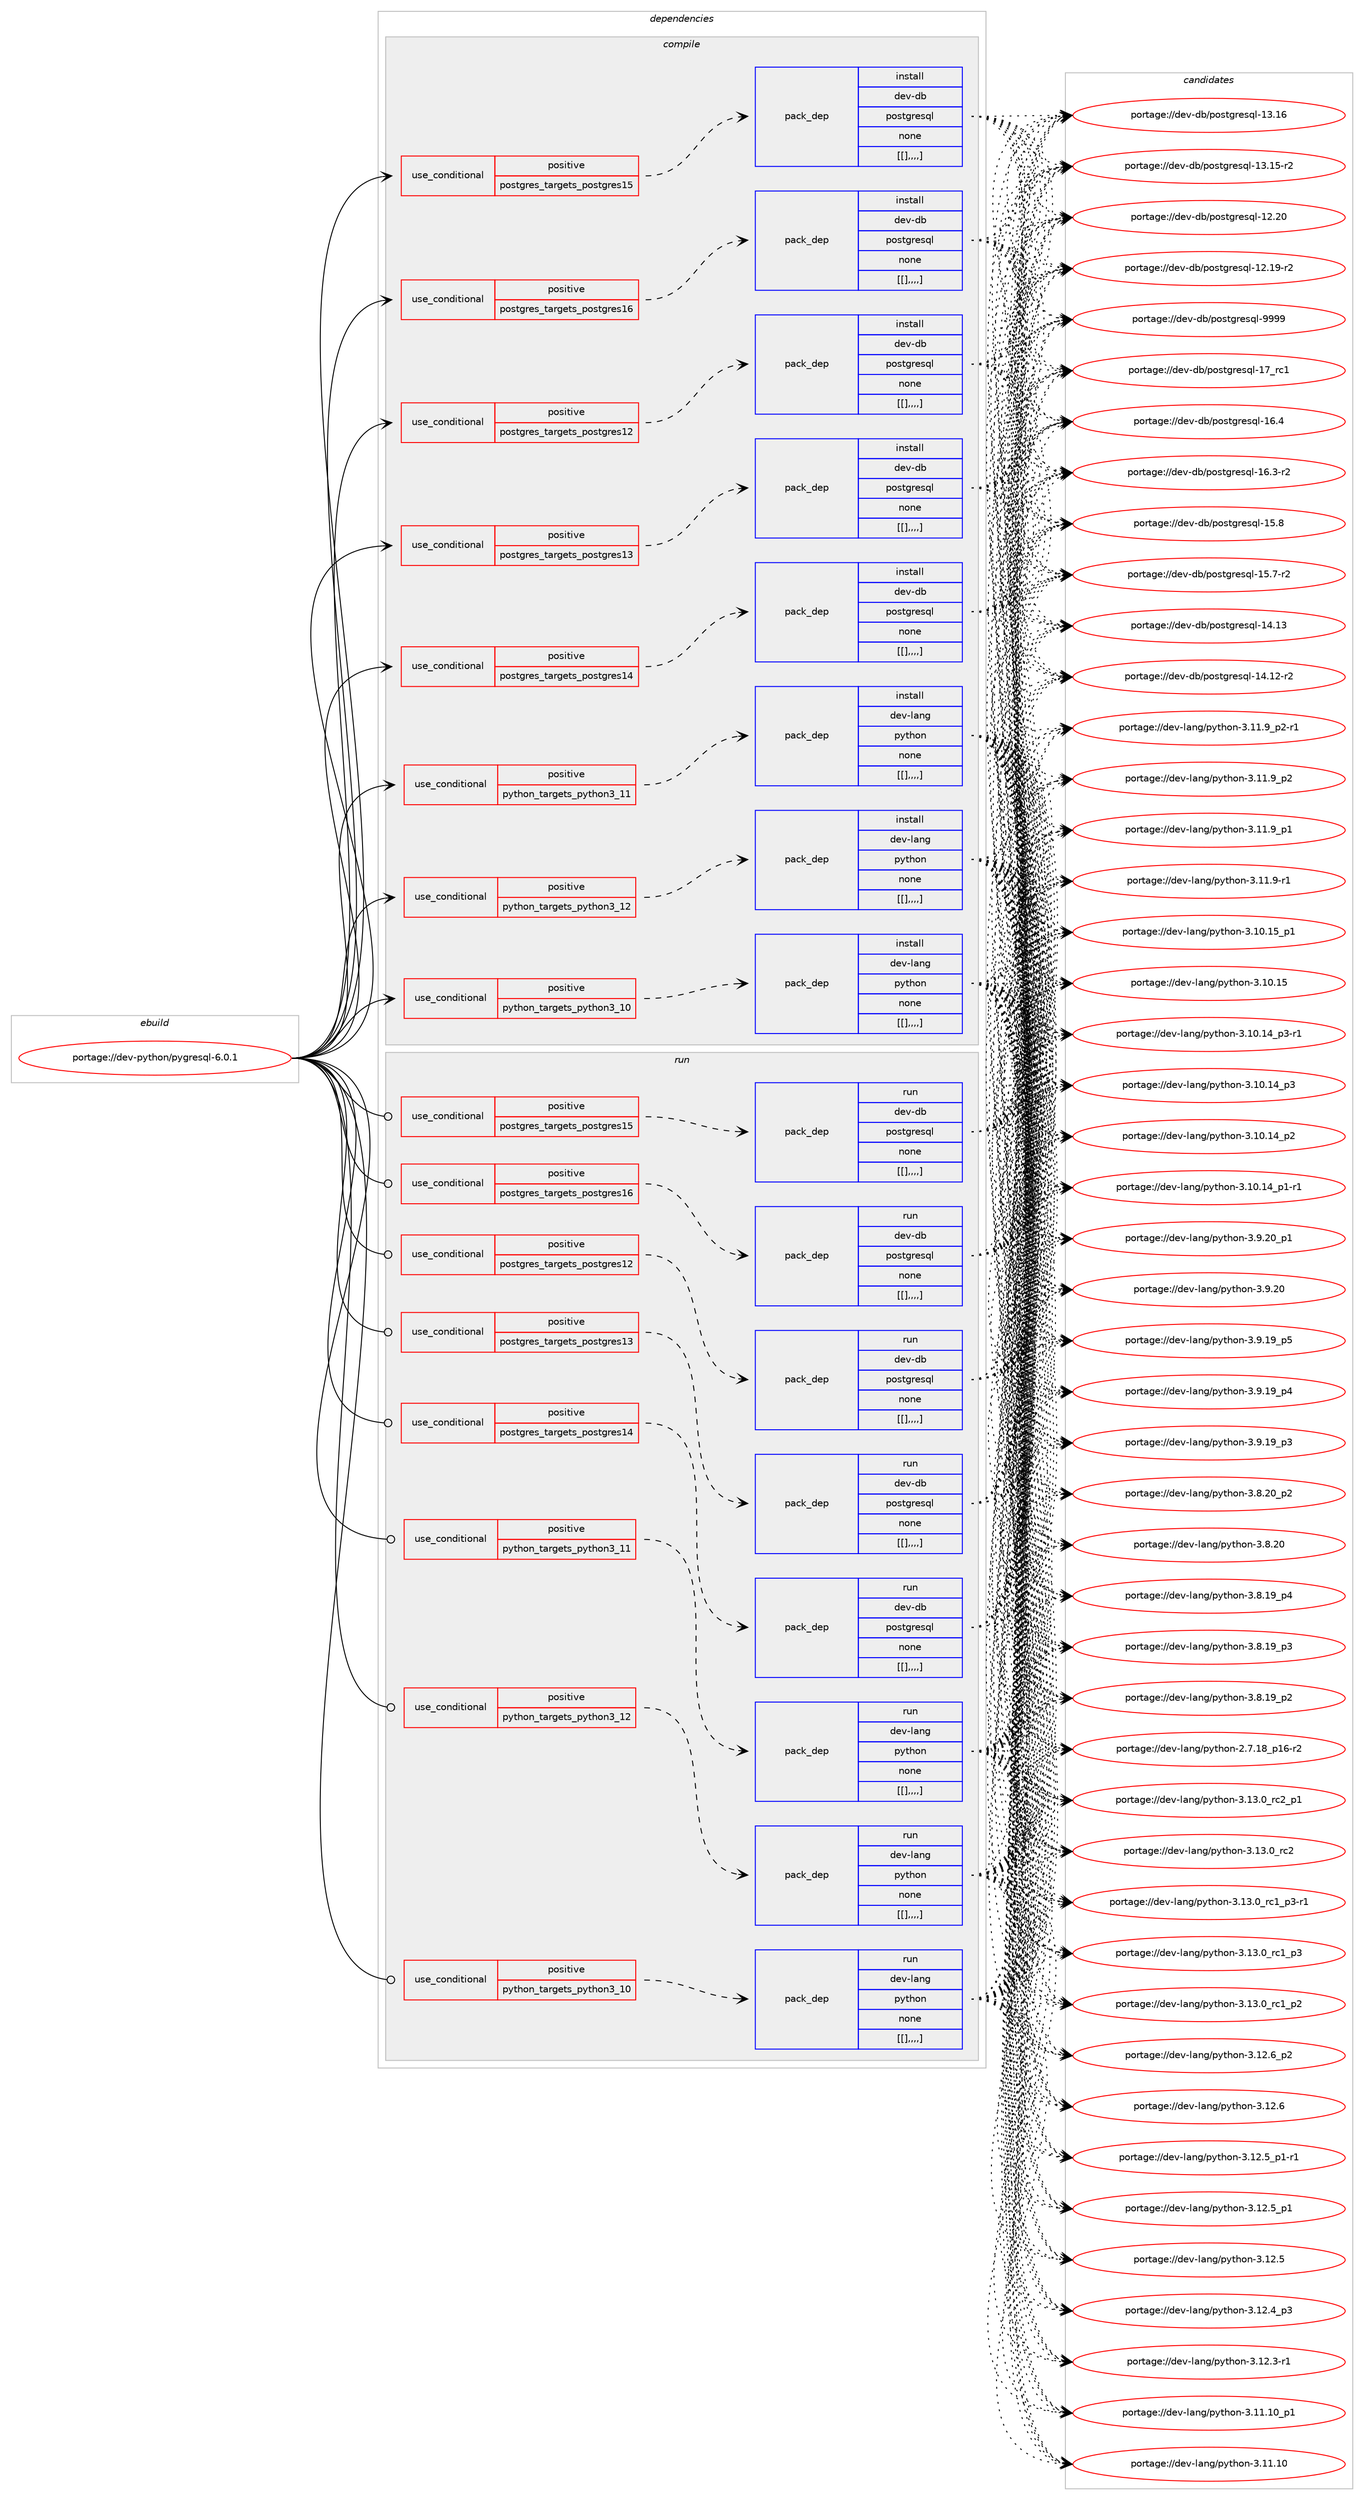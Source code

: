 digraph prolog {

# *************
# Graph options
# *************

newrank=true;
concentrate=true;
compound=true;
graph [rankdir=LR,fontname=Helvetica,fontsize=10,ranksep=1.5];#, ranksep=2.5, nodesep=0.2];
edge  [arrowhead=vee];
node  [fontname=Helvetica,fontsize=10];

# **********
# The ebuild
# **********

subgraph cluster_leftcol {
color=gray;
label=<<i>ebuild</i>>;
id [label="portage://dev-python/pygresql-6.0.1", color=red, width=4, href="../dev-python/pygresql-6.0.1.svg"];
}

# ****************
# The dependencies
# ****************

subgraph cluster_midcol {
color=gray;
label=<<i>dependencies</i>>;
subgraph cluster_compile {
fillcolor="#eeeeee";
style=filled;
label=<<i>compile</i>>;
subgraph cond38472 {
dependency159387 [label=<<TABLE BORDER="0" CELLBORDER="1" CELLSPACING="0" CELLPADDING="4"><TR><TD ROWSPAN="3" CELLPADDING="10">use_conditional</TD></TR><TR><TD>positive</TD></TR><TR><TD>postgres_targets_postgres12</TD></TR></TABLE>>, shape=none, color=red];
subgraph pack119690 {
dependency159388 [label=<<TABLE BORDER="0" CELLBORDER="1" CELLSPACING="0" CELLPADDING="4" WIDTH="220"><TR><TD ROWSPAN="6" CELLPADDING="30">pack_dep</TD></TR><TR><TD WIDTH="110">install</TD></TR><TR><TD>dev-db</TD></TR><TR><TD>postgresql</TD></TR><TR><TD>none</TD></TR><TR><TD>[[],,,,]</TD></TR></TABLE>>, shape=none, color=blue];
}
dependency159387:e -> dependency159388:w [weight=20,style="dashed",arrowhead="vee"];
}
id:e -> dependency159387:w [weight=20,style="solid",arrowhead="vee"];
subgraph cond38473 {
dependency159389 [label=<<TABLE BORDER="0" CELLBORDER="1" CELLSPACING="0" CELLPADDING="4"><TR><TD ROWSPAN="3" CELLPADDING="10">use_conditional</TD></TR><TR><TD>positive</TD></TR><TR><TD>postgres_targets_postgres13</TD></TR></TABLE>>, shape=none, color=red];
subgraph pack119691 {
dependency159390 [label=<<TABLE BORDER="0" CELLBORDER="1" CELLSPACING="0" CELLPADDING="4" WIDTH="220"><TR><TD ROWSPAN="6" CELLPADDING="30">pack_dep</TD></TR><TR><TD WIDTH="110">install</TD></TR><TR><TD>dev-db</TD></TR><TR><TD>postgresql</TD></TR><TR><TD>none</TD></TR><TR><TD>[[],,,,]</TD></TR></TABLE>>, shape=none, color=blue];
}
dependency159389:e -> dependency159390:w [weight=20,style="dashed",arrowhead="vee"];
}
id:e -> dependency159389:w [weight=20,style="solid",arrowhead="vee"];
subgraph cond38474 {
dependency159391 [label=<<TABLE BORDER="0" CELLBORDER="1" CELLSPACING="0" CELLPADDING="4"><TR><TD ROWSPAN="3" CELLPADDING="10">use_conditional</TD></TR><TR><TD>positive</TD></TR><TR><TD>postgres_targets_postgres14</TD></TR></TABLE>>, shape=none, color=red];
subgraph pack119692 {
dependency159392 [label=<<TABLE BORDER="0" CELLBORDER="1" CELLSPACING="0" CELLPADDING="4" WIDTH="220"><TR><TD ROWSPAN="6" CELLPADDING="30">pack_dep</TD></TR><TR><TD WIDTH="110">install</TD></TR><TR><TD>dev-db</TD></TR><TR><TD>postgresql</TD></TR><TR><TD>none</TD></TR><TR><TD>[[],,,,]</TD></TR></TABLE>>, shape=none, color=blue];
}
dependency159391:e -> dependency159392:w [weight=20,style="dashed",arrowhead="vee"];
}
id:e -> dependency159391:w [weight=20,style="solid",arrowhead="vee"];
subgraph cond38475 {
dependency159393 [label=<<TABLE BORDER="0" CELLBORDER="1" CELLSPACING="0" CELLPADDING="4"><TR><TD ROWSPAN="3" CELLPADDING="10">use_conditional</TD></TR><TR><TD>positive</TD></TR><TR><TD>postgres_targets_postgres15</TD></TR></TABLE>>, shape=none, color=red];
subgraph pack119693 {
dependency159394 [label=<<TABLE BORDER="0" CELLBORDER="1" CELLSPACING="0" CELLPADDING="4" WIDTH="220"><TR><TD ROWSPAN="6" CELLPADDING="30">pack_dep</TD></TR><TR><TD WIDTH="110">install</TD></TR><TR><TD>dev-db</TD></TR><TR><TD>postgresql</TD></TR><TR><TD>none</TD></TR><TR><TD>[[],,,,]</TD></TR></TABLE>>, shape=none, color=blue];
}
dependency159393:e -> dependency159394:w [weight=20,style="dashed",arrowhead="vee"];
}
id:e -> dependency159393:w [weight=20,style="solid",arrowhead="vee"];
subgraph cond38476 {
dependency159395 [label=<<TABLE BORDER="0" CELLBORDER="1" CELLSPACING="0" CELLPADDING="4"><TR><TD ROWSPAN="3" CELLPADDING="10">use_conditional</TD></TR><TR><TD>positive</TD></TR><TR><TD>postgres_targets_postgres16</TD></TR></TABLE>>, shape=none, color=red];
subgraph pack119694 {
dependency159396 [label=<<TABLE BORDER="0" CELLBORDER="1" CELLSPACING="0" CELLPADDING="4" WIDTH="220"><TR><TD ROWSPAN="6" CELLPADDING="30">pack_dep</TD></TR><TR><TD WIDTH="110">install</TD></TR><TR><TD>dev-db</TD></TR><TR><TD>postgresql</TD></TR><TR><TD>none</TD></TR><TR><TD>[[],,,,]</TD></TR></TABLE>>, shape=none, color=blue];
}
dependency159395:e -> dependency159396:w [weight=20,style="dashed",arrowhead="vee"];
}
id:e -> dependency159395:w [weight=20,style="solid",arrowhead="vee"];
subgraph cond38477 {
dependency159397 [label=<<TABLE BORDER="0" CELLBORDER="1" CELLSPACING="0" CELLPADDING="4"><TR><TD ROWSPAN="3" CELLPADDING="10">use_conditional</TD></TR><TR><TD>positive</TD></TR><TR><TD>python_targets_python3_10</TD></TR></TABLE>>, shape=none, color=red];
subgraph pack119695 {
dependency159398 [label=<<TABLE BORDER="0" CELLBORDER="1" CELLSPACING="0" CELLPADDING="4" WIDTH="220"><TR><TD ROWSPAN="6" CELLPADDING="30">pack_dep</TD></TR><TR><TD WIDTH="110">install</TD></TR><TR><TD>dev-lang</TD></TR><TR><TD>python</TD></TR><TR><TD>none</TD></TR><TR><TD>[[],,,,]</TD></TR></TABLE>>, shape=none, color=blue];
}
dependency159397:e -> dependency159398:w [weight=20,style="dashed",arrowhead="vee"];
}
id:e -> dependency159397:w [weight=20,style="solid",arrowhead="vee"];
subgraph cond38478 {
dependency159399 [label=<<TABLE BORDER="0" CELLBORDER="1" CELLSPACING="0" CELLPADDING="4"><TR><TD ROWSPAN="3" CELLPADDING="10">use_conditional</TD></TR><TR><TD>positive</TD></TR><TR><TD>python_targets_python3_11</TD></TR></TABLE>>, shape=none, color=red];
subgraph pack119696 {
dependency159400 [label=<<TABLE BORDER="0" CELLBORDER="1" CELLSPACING="0" CELLPADDING="4" WIDTH="220"><TR><TD ROWSPAN="6" CELLPADDING="30">pack_dep</TD></TR><TR><TD WIDTH="110">install</TD></TR><TR><TD>dev-lang</TD></TR><TR><TD>python</TD></TR><TR><TD>none</TD></TR><TR><TD>[[],,,,]</TD></TR></TABLE>>, shape=none, color=blue];
}
dependency159399:e -> dependency159400:w [weight=20,style="dashed",arrowhead="vee"];
}
id:e -> dependency159399:w [weight=20,style="solid",arrowhead="vee"];
subgraph cond38479 {
dependency159401 [label=<<TABLE BORDER="0" CELLBORDER="1" CELLSPACING="0" CELLPADDING="4"><TR><TD ROWSPAN="3" CELLPADDING="10">use_conditional</TD></TR><TR><TD>positive</TD></TR><TR><TD>python_targets_python3_12</TD></TR></TABLE>>, shape=none, color=red];
subgraph pack119697 {
dependency159402 [label=<<TABLE BORDER="0" CELLBORDER="1" CELLSPACING="0" CELLPADDING="4" WIDTH="220"><TR><TD ROWSPAN="6" CELLPADDING="30">pack_dep</TD></TR><TR><TD WIDTH="110">install</TD></TR><TR><TD>dev-lang</TD></TR><TR><TD>python</TD></TR><TR><TD>none</TD></TR><TR><TD>[[],,,,]</TD></TR></TABLE>>, shape=none, color=blue];
}
dependency159401:e -> dependency159402:w [weight=20,style="dashed",arrowhead="vee"];
}
id:e -> dependency159401:w [weight=20,style="solid",arrowhead="vee"];
}
subgraph cluster_compileandrun {
fillcolor="#eeeeee";
style=filled;
label=<<i>compile and run</i>>;
}
subgraph cluster_run {
fillcolor="#eeeeee";
style=filled;
label=<<i>run</i>>;
subgraph cond38480 {
dependency159403 [label=<<TABLE BORDER="0" CELLBORDER="1" CELLSPACING="0" CELLPADDING="4"><TR><TD ROWSPAN="3" CELLPADDING="10">use_conditional</TD></TR><TR><TD>positive</TD></TR><TR><TD>postgres_targets_postgres12</TD></TR></TABLE>>, shape=none, color=red];
subgraph pack119698 {
dependency159404 [label=<<TABLE BORDER="0" CELLBORDER="1" CELLSPACING="0" CELLPADDING="4" WIDTH="220"><TR><TD ROWSPAN="6" CELLPADDING="30">pack_dep</TD></TR><TR><TD WIDTH="110">run</TD></TR><TR><TD>dev-db</TD></TR><TR><TD>postgresql</TD></TR><TR><TD>none</TD></TR><TR><TD>[[],,,,]</TD></TR></TABLE>>, shape=none, color=blue];
}
dependency159403:e -> dependency159404:w [weight=20,style="dashed",arrowhead="vee"];
}
id:e -> dependency159403:w [weight=20,style="solid",arrowhead="odot"];
subgraph cond38481 {
dependency159405 [label=<<TABLE BORDER="0" CELLBORDER="1" CELLSPACING="0" CELLPADDING="4"><TR><TD ROWSPAN="3" CELLPADDING="10">use_conditional</TD></TR><TR><TD>positive</TD></TR><TR><TD>postgres_targets_postgres13</TD></TR></TABLE>>, shape=none, color=red];
subgraph pack119699 {
dependency159406 [label=<<TABLE BORDER="0" CELLBORDER="1" CELLSPACING="0" CELLPADDING="4" WIDTH="220"><TR><TD ROWSPAN="6" CELLPADDING="30">pack_dep</TD></TR><TR><TD WIDTH="110">run</TD></TR><TR><TD>dev-db</TD></TR><TR><TD>postgresql</TD></TR><TR><TD>none</TD></TR><TR><TD>[[],,,,]</TD></TR></TABLE>>, shape=none, color=blue];
}
dependency159405:e -> dependency159406:w [weight=20,style="dashed",arrowhead="vee"];
}
id:e -> dependency159405:w [weight=20,style="solid",arrowhead="odot"];
subgraph cond38482 {
dependency159407 [label=<<TABLE BORDER="0" CELLBORDER="1" CELLSPACING="0" CELLPADDING="4"><TR><TD ROWSPAN="3" CELLPADDING="10">use_conditional</TD></TR><TR><TD>positive</TD></TR><TR><TD>postgres_targets_postgres14</TD></TR></TABLE>>, shape=none, color=red];
subgraph pack119700 {
dependency159408 [label=<<TABLE BORDER="0" CELLBORDER="1" CELLSPACING="0" CELLPADDING="4" WIDTH="220"><TR><TD ROWSPAN="6" CELLPADDING="30">pack_dep</TD></TR><TR><TD WIDTH="110">run</TD></TR><TR><TD>dev-db</TD></TR><TR><TD>postgresql</TD></TR><TR><TD>none</TD></TR><TR><TD>[[],,,,]</TD></TR></TABLE>>, shape=none, color=blue];
}
dependency159407:e -> dependency159408:w [weight=20,style="dashed",arrowhead="vee"];
}
id:e -> dependency159407:w [weight=20,style="solid",arrowhead="odot"];
subgraph cond38483 {
dependency159409 [label=<<TABLE BORDER="0" CELLBORDER="1" CELLSPACING="0" CELLPADDING="4"><TR><TD ROWSPAN="3" CELLPADDING="10">use_conditional</TD></TR><TR><TD>positive</TD></TR><TR><TD>postgres_targets_postgres15</TD></TR></TABLE>>, shape=none, color=red];
subgraph pack119701 {
dependency159410 [label=<<TABLE BORDER="0" CELLBORDER="1" CELLSPACING="0" CELLPADDING="4" WIDTH="220"><TR><TD ROWSPAN="6" CELLPADDING="30">pack_dep</TD></TR><TR><TD WIDTH="110">run</TD></TR><TR><TD>dev-db</TD></TR><TR><TD>postgresql</TD></TR><TR><TD>none</TD></TR><TR><TD>[[],,,,]</TD></TR></TABLE>>, shape=none, color=blue];
}
dependency159409:e -> dependency159410:w [weight=20,style="dashed",arrowhead="vee"];
}
id:e -> dependency159409:w [weight=20,style="solid",arrowhead="odot"];
subgraph cond38484 {
dependency159411 [label=<<TABLE BORDER="0" CELLBORDER="1" CELLSPACING="0" CELLPADDING="4"><TR><TD ROWSPAN="3" CELLPADDING="10">use_conditional</TD></TR><TR><TD>positive</TD></TR><TR><TD>postgres_targets_postgres16</TD></TR></TABLE>>, shape=none, color=red];
subgraph pack119702 {
dependency159412 [label=<<TABLE BORDER="0" CELLBORDER="1" CELLSPACING="0" CELLPADDING="4" WIDTH="220"><TR><TD ROWSPAN="6" CELLPADDING="30">pack_dep</TD></TR><TR><TD WIDTH="110">run</TD></TR><TR><TD>dev-db</TD></TR><TR><TD>postgresql</TD></TR><TR><TD>none</TD></TR><TR><TD>[[],,,,]</TD></TR></TABLE>>, shape=none, color=blue];
}
dependency159411:e -> dependency159412:w [weight=20,style="dashed",arrowhead="vee"];
}
id:e -> dependency159411:w [weight=20,style="solid",arrowhead="odot"];
subgraph cond38485 {
dependency159413 [label=<<TABLE BORDER="0" CELLBORDER="1" CELLSPACING="0" CELLPADDING="4"><TR><TD ROWSPAN="3" CELLPADDING="10">use_conditional</TD></TR><TR><TD>positive</TD></TR><TR><TD>python_targets_python3_10</TD></TR></TABLE>>, shape=none, color=red];
subgraph pack119703 {
dependency159414 [label=<<TABLE BORDER="0" CELLBORDER="1" CELLSPACING="0" CELLPADDING="4" WIDTH="220"><TR><TD ROWSPAN="6" CELLPADDING="30">pack_dep</TD></TR><TR><TD WIDTH="110">run</TD></TR><TR><TD>dev-lang</TD></TR><TR><TD>python</TD></TR><TR><TD>none</TD></TR><TR><TD>[[],,,,]</TD></TR></TABLE>>, shape=none, color=blue];
}
dependency159413:e -> dependency159414:w [weight=20,style="dashed",arrowhead="vee"];
}
id:e -> dependency159413:w [weight=20,style="solid",arrowhead="odot"];
subgraph cond38486 {
dependency159415 [label=<<TABLE BORDER="0" CELLBORDER="1" CELLSPACING="0" CELLPADDING="4"><TR><TD ROWSPAN="3" CELLPADDING="10">use_conditional</TD></TR><TR><TD>positive</TD></TR><TR><TD>python_targets_python3_11</TD></TR></TABLE>>, shape=none, color=red];
subgraph pack119704 {
dependency159416 [label=<<TABLE BORDER="0" CELLBORDER="1" CELLSPACING="0" CELLPADDING="4" WIDTH="220"><TR><TD ROWSPAN="6" CELLPADDING="30">pack_dep</TD></TR><TR><TD WIDTH="110">run</TD></TR><TR><TD>dev-lang</TD></TR><TR><TD>python</TD></TR><TR><TD>none</TD></TR><TR><TD>[[],,,,]</TD></TR></TABLE>>, shape=none, color=blue];
}
dependency159415:e -> dependency159416:w [weight=20,style="dashed",arrowhead="vee"];
}
id:e -> dependency159415:w [weight=20,style="solid",arrowhead="odot"];
subgraph cond38487 {
dependency159417 [label=<<TABLE BORDER="0" CELLBORDER="1" CELLSPACING="0" CELLPADDING="4"><TR><TD ROWSPAN="3" CELLPADDING="10">use_conditional</TD></TR><TR><TD>positive</TD></TR><TR><TD>python_targets_python3_12</TD></TR></TABLE>>, shape=none, color=red];
subgraph pack119705 {
dependency159418 [label=<<TABLE BORDER="0" CELLBORDER="1" CELLSPACING="0" CELLPADDING="4" WIDTH="220"><TR><TD ROWSPAN="6" CELLPADDING="30">pack_dep</TD></TR><TR><TD WIDTH="110">run</TD></TR><TR><TD>dev-lang</TD></TR><TR><TD>python</TD></TR><TR><TD>none</TD></TR><TR><TD>[[],,,,]</TD></TR></TABLE>>, shape=none, color=blue];
}
dependency159417:e -> dependency159418:w [weight=20,style="dashed",arrowhead="vee"];
}
id:e -> dependency159417:w [weight=20,style="solid",arrowhead="odot"];
}
}

# **************
# The candidates
# **************

subgraph cluster_choices {
rank=same;
color=gray;
label=<<i>candidates</i>>;

subgraph choice119690 {
color=black;
nodesep=1;
choice1001011184510098471121111151161031141011151131084557575757 [label="portage://dev-db/postgresql-9999", color=red, width=4,href="../dev-db/postgresql-9999.svg"];
choice100101118451009847112111115116103114101115113108454955951149949 [label="portage://dev-db/postgresql-17_rc1", color=red, width=4,href="../dev-db/postgresql-17_rc1.svg"];
choice1001011184510098471121111151161031141011151131084549544652 [label="portage://dev-db/postgresql-16.4", color=red, width=4,href="../dev-db/postgresql-16.4.svg"];
choice10010111845100984711211111511610311410111511310845495446514511450 [label="portage://dev-db/postgresql-16.3-r2", color=red, width=4,href="../dev-db/postgresql-16.3-r2.svg"];
choice1001011184510098471121111151161031141011151131084549534656 [label="portage://dev-db/postgresql-15.8", color=red, width=4,href="../dev-db/postgresql-15.8.svg"];
choice10010111845100984711211111511610311410111511310845495346554511450 [label="portage://dev-db/postgresql-15.7-r2", color=red, width=4,href="../dev-db/postgresql-15.7-r2.svg"];
choice100101118451009847112111115116103114101115113108454952464951 [label="portage://dev-db/postgresql-14.13", color=red, width=4,href="../dev-db/postgresql-14.13.svg"];
choice1001011184510098471121111151161031141011151131084549524649504511450 [label="portage://dev-db/postgresql-14.12-r2", color=red, width=4,href="../dev-db/postgresql-14.12-r2.svg"];
choice100101118451009847112111115116103114101115113108454951464954 [label="portage://dev-db/postgresql-13.16", color=red, width=4,href="../dev-db/postgresql-13.16.svg"];
choice1001011184510098471121111151161031141011151131084549514649534511450 [label="portage://dev-db/postgresql-13.15-r2", color=red, width=4,href="../dev-db/postgresql-13.15-r2.svg"];
choice100101118451009847112111115116103114101115113108454950465048 [label="portage://dev-db/postgresql-12.20", color=red, width=4,href="../dev-db/postgresql-12.20.svg"];
choice1001011184510098471121111151161031141011151131084549504649574511450 [label="portage://dev-db/postgresql-12.19-r2", color=red, width=4,href="../dev-db/postgresql-12.19-r2.svg"];
dependency159388:e -> choice1001011184510098471121111151161031141011151131084557575757:w [style=dotted,weight="100"];
dependency159388:e -> choice100101118451009847112111115116103114101115113108454955951149949:w [style=dotted,weight="100"];
dependency159388:e -> choice1001011184510098471121111151161031141011151131084549544652:w [style=dotted,weight="100"];
dependency159388:e -> choice10010111845100984711211111511610311410111511310845495446514511450:w [style=dotted,weight="100"];
dependency159388:e -> choice1001011184510098471121111151161031141011151131084549534656:w [style=dotted,weight="100"];
dependency159388:e -> choice10010111845100984711211111511610311410111511310845495346554511450:w [style=dotted,weight="100"];
dependency159388:e -> choice100101118451009847112111115116103114101115113108454952464951:w [style=dotted,weight="100"];
dependency159388:e -> choice1001011184510098471121111151161031141011151131084549524649504511450:w [style=dotted,weight="100"];
dependency159388:e -> choice100101118451009847112111115116103114101115113108454951464954:w [style=dotted,weight="100"];
dependency159388:e -> choice1001011184510098471121111151161031141011151131084549514649534511450:w [style=dotted,weight="100"];
dependency159388:e -> choice100101118451009847112111115116103114101115113108454950465048:w [style=dotted,weight="100"];
dependency159388:e -> choice1001011184510098471121111151161031141011151131084549504649574511450:w [style=dotted,weight="100"];
}
subgraph choice119691 {
color=black;
nodesep=1;
choice1001011184510098471121111151161031141011151131084557575757 [label="portage://dev-db/postgresql-9999", color=red, width=4,href="../dev-db/postgresql-9999.svg"];
choice100101118451009847112111115116103114101115113108454955951149949 [label="portage://dev-db/postgresql-17_rc1", color=red, width=4,href="../dev-db/postgresql-17_rc1.svg"];
choice1001011184510098471121111151161031141011151131084549544652 [label="portage://dev-db/postgresql-16.4", color=red, width=4,href="../dev-db/postgresql-16.4.svg"];
choice10010111845100984711211111511610311410111511310845495446514511450 [label="portage://dev-db/postgresql-16.3-r2", color=red, width=4,href="../dev-db/postgresql-16.3-r2.svg"];
choice1001011184510098471121111151161031141011151131084549534656 [label="portage://dev-db/postgresql-15.8", color=red, width=4,href="../dev-db/postgresql-15.8.svg"];
choice10010111845100984711211111511610311410111511310845495346554511450 [label="portage://dev-db/postgresql-15.7-r2", color=red, width=4,href="../dev-db/postgresql-15.7-r2.svg"];
choice100101118451009847112111115116103114101115113108454952464951 [label="portage://dev-db/postgresql-14.13", color=red, width=4,href="../dev-db/postgresql-14.13.svg"];
choice1001011184510098471121111151161031141011151131084549524649504511450 [label="portage://dev-db/postgresql-14.12-r2", color=red, width=4,href="../dev-db/postgresql-14.12-r2.svg"];
choice100101118451009847112111115116103114101115113108454951464954 [label="portage://dev-db/postgresql-13.16", color=red, width=4,href="../dev-db/postgresql-13.16.svg"];
choice1001011184510098471121111151161031141011151131084549514649534511450 [label="portage://dev-db/postgresql-13.15-r2", color=red, width=4,href="../dev-db/postgresql-13.15-r2.svg"];
choice100101118451009847112111115116103114101115113108454950465048 [label="portage://dev-db/postgresql-12.20", color=red, width=4,href="../dev-db/postgresql-12.20.svg"];
choice1001011184510098471121111151161031141011151131084549504649574511450 [label="portage://dev-db/postgresql-12.19-r2", color=red, width=4,href="../dev-db/postgresql-12.19-r2.svg"];
dependency159390:e -> choice1001011184510098471121111151161031141011151131084557575757:w [style=dotted,weight="100"];
dependency159390:e -> choice100101118451009847112111115116103114101115113108454955951149949:w [style=dotted,weight="100"];
dependency159390:e -> choice1001011184510098471121111151161031141011151131084549544652:w [style=dotted,weight="100"];
dependency159390:e -> choice10010111845100984711211111511610311410111511310845495446514511450:w [style=dotted,weight="100"];
dependency159390:e -> choice1001011184510098471121111151161031141011151131084549534656:w [style=dotted,weight="100"];
dependency159390:e -> choice10010111845100984711211111511610311410111511310845495346554511450:w [style=dotted,weight="100"];
dependency159390:e -> choice100101118451009847112111115116103114101115113108454952464951:w [style=dotted,weight="100"];
dependency159390:e -> choice1001011184510098471121111151161031141011151131084549524649504511450:w [style=dotted,weight="100"];
dependency159390:e -> choice100101118451009847112111115116103114101115113108454951464954:w [style=dotted,weight="100"];
dependency159390:e -> choice1001011184510098471121111151161031141011151131084549514649534511450:w [style=dotted,weight="100"];
dependency159390:e -> choice100101118451009847112111115116103114101115113108454950465048:w [style=dotted,weight="100"];
dependency159390:e -> choice1001011184510098471121111151161031141011151131084549504649574511450:w [style=dotted,weight="100"];
}
subgraph choice119692 {
color=black;
nodesep=1;
choice1001011184510098471121111151161031141011151131084557575757 [label="portage://dev-db/postgresql-9999", color=red, width=4,href="../dev-db/postgresql-9999.svg"];
choice100101118451009847112111115116103114101115113108454955951149949 [label="portage://dev-db/postgresql-17_rc1", color=red, width=4,href="../dev-db/postgresql-17_rc1.svg"];
choice1001011184510098471121111151161031141011151131084549544652 [label="portage://dev-db/postgresql-16.4", color=red, width=4,href="../dev-db/postgresql-16.4.svg"];
choice10010111845100984711211111511610311410111511310845495446514511450 [label="portage://dev-db/postgresql-16.3-r2", color=red, width=4,href="../dev-db/postgresql-16.3-r2.svg"];
choice1001011184510098471121111151161031141011151131084549534656 [label="portage://dev-db/postgresql-15.8", color=red, width=4,href="../dev-db/postgresql-15.8.svg"];
choice10010111845100984711211111511610311410111511310845495346554511450 [label="portage://dev-db/postgresql-15.7-r2", color=red, width=4,href="../dev-db/postgresql-15.7-r2.svg"];
choice100101118451009847112111115116103114101115113108454952464951 [label="portage://dev-db/postgresql-14.13", color=red, width=4,href="../dev-db/postgresql-14.13.svg"];
choice1001011184510098471121111151161031141011151131084549524649504511450 [label="portage://dev-db/postgresql-14.12-r2", color=red, width=4,href="../dev-db/postgresql-14.12-r2.svg"];
choice100101118451009847112111115116103114101115113108454951464954 [label="portage://dev-db/postgresql-13.16", color=red, width=4,href="../dev-db/postgresql-13.16.svg"];
choice1001011184510098471121111151161031141011151131084549514649534511450 [label="portage://dev-db/postgresql-13.15-r2", color=red, width=4,href="../dev-db/postgresql-13.15-r2.svg"];
choice100101118451009847112111115116103114101115113108454950465048 [label="portage://dev-db/postgresql-12.20", color=red, width=4,href="../dev-db/postgresql-12.20.svg"];
choice1001011184510098471121111151161031141011151131084549504649574511450 [label="portage://dev-db/postgresql-12.19-r2", color=red, width=4,href="../dev-db/postgresql-12.19-r2.svg"];
dependency159392:e -> choice1001011184510098471121111151161031141011151131084557575757:w [style=dotted,weight="100"];
dependency159392:e -> choice100101118451009847112111115116103114101115113108454955951149949:w [style=dotted,weight="100"];
dependency159392:e -> choice1001011184510098471121111151161031141011151131084549544652:w [style=dotted,weight="100"];
dependency159392:e -> choice10010111845100984711211111511610311410111511310845495446514511450:w [style=dotted,weight="100"];
dependency159392:e -> choice1001011184510098471121111151161031141011151131084549534656:w [style=dotted,weight="100"];
dependency159392:e -> choice10010111845100984711211111511610311410111511310845495346554511450:w [style=dotted,weight="100"];
dependency159392:e -> choice100101118451009847112111115116103114101115113108454952464951:w [style=dotted,weight="100"];
dependency159392:e -> choice1001011184510098471121111151161031141011151131084549524649504511450:w [style=dotted,weight="100"];
dependency159392:e -> choice100101118451009847112111115116103114101115113108454951464954:w [style=dotted,weight="100"];
dependency159392:e -> choice1001011184510098471121111151161031141011151131084549514649534511450:w [style=dotted,weight="100"];
dependency159392:e -> choice100101118451009847112111115116103114101115113108454950465048:w [style=dotted,weight="100"];
dependency159392:e -> choice1001011184510098471121111151161031141011151131084549504649574511450:w [style=dotted,weight="100"];
}
subgraph choice119693 {
color=black;
nodesep=1;
choice1001011184510098471121111151161031141011151131084557575757 [label="portage://dev-db/postgresql-9999", color=red, width=4,href="../dev-db/postgresql-9999.svg"];
choice100101118451009847112111115116103114101115113108454955951149949 [label="portage://dev-db/postgresql-17_rc1", color=red, width=4,href="../dev-db/postgresql-17_rc1.svg"];
choice1001011184510098471121111151161031141011151131084549544652 [label="portage://dev-db/postgresql-16.4", color=red, width=4,href="../dev-db/postgresql-16.4.svg"];
choice10010111845100984711211111511610311410111511310845495446514511450 [label="portage://dev-db/postgresql-16.3-r2", color=red, width=4,href="../dev-db/postgresql-16.3-r2.svg"];
choice1001011184510098471121111151161031141011151131084549534656 [label="portage://dev-db/postgresql-15.8", color=red, width=4,href="../dev-db/postgresql-15.8.svg"];
choice10010111845100984711211111511610311410111511310845495346554511450 [label="portage://dev-db/postgresql-15.7-r2", color=red, width=4,href="../dev-db/postgresql-15.7-r2.svg"];
choice100101118451009847112111115116103114101115113108454952464951 [label="portage://dev-db/postgresql-14.13", color=red, width=4,href="../dev-db/postgresql-14.13.svg"];
choice1001011184510098471121111151161031141011151131084549524649504511450 [label="portage://dev-db/postgresql-14.12-r2", color=red, width=4,href="../dev-db/postgresql-14.12-r2.svg"];
choice100101118451009847112111115116103114101115113108454951464954 [label="portage://dev-db/postgresql-13.16", color=red, width=4,href="../dev-db/postgresql-13.16.svg"];
choice1001011184510098471121111151161031141011151131084549514649534511450 [label="portage://dev-db/postgresql-13.15-r2", color=red, width=4,href="../dev-db/postgresql-13.15-r2.svg"];
choice100101118451009847112111115116103114101115113108454950465048 [label="portage://dev-db/postgresql-12.20", color=red, width=4,href="../dev-db/postgresql-12.20.svg"];
choice1001011184510098471121111151161031141011151131084549504649574511450 [label="portage://dev-db/postgresql-12.19-r2", color=red, width=4,href="../dev-db/postgresql-12.19-r2.svg"];
dependency159394:e -> choice1001011184510098471121111151161031141011151131084557575757:w [style=dotted,weight="100"];
dependency159394:e -> choice100101118451009847112111115116103114101115113108454955951149949:w [style=dotted,weight="100"];
dependency159394:e -> choice1001011184510098471121111151161031141011151131084549544652:w [style=dotted,weight="100"];
dependency159394:e -> choice10010111845100984711211111511610311410111511310845495446514511450:w [style=dotted,weight="100"];
dependency159394:e -> choice1001011184510098471121111151161031141011151131084549534656:w [style=dotted,weight="100"];
dependency159394:e -> choice10010111845100984711211111511610311410111511310845495346554511450:w [style=dotted,weight="100"];
dependency159394:e -> choice100101118451009847112111115116103114101115113108454952464951:w [style=dotted,weight="100"];
dependency159394:e -> choice1001011184510098471121111151161031141011151131084549524649504511450:w [style=dotted,weight="100"];
dependency159394:e -> choice100101118451009847112111115116103114101115113108454951464954:w [style=dotted,weight="100"];
dependency159394:e -> choice1001011184510098471121111151161031141011151131084549514649534511450:w [style=dotted,weight="100"];
dependency159394:e -> choice100101118451009847112111115116103114101115113108454950465048:w [style=dotted,weight="100"];
dependency159394:e -> choice1001011184510098471121111151161031141011151131084549504649574511450:w [style=dotted,weight="100"];
}
subgraph choice119694 {
color=black;
nodesep=1;
choice1001011184510098471121111151161031141011151131084557575757 [label="portage://dev-db/postgresql-9999", color=red, width=4,href="../dev-db/postgresql-9999.svg"];
choice100101118451009847112111115116103114101115113108454955951149949 [label="portage://dev-db/postgresql-17_rc1", color=red, width=4,href="../dev-db/postgresql-17_rc1.svg"];
choice1001011184510098471121111151161031141011151131084549544652 [label="portage://dev-db/postgresql-16.4", color=red, width=4,href="../dev-db/postgresql-16.4.svg"];
choice10010111845100984711211111511610311410111511310845495446514511450 [label="portage://dev-db/postgresql-16.3-r2", color=red, width=4,href="../dev-db/postgresql-16.3-r2.svg"];
choice1001011184510098471121111151161031141011151131084549534656 [label="portage://dev-db/postgresql-15.8", color=red, width=4,href="../dev-db/postgresql-15.8.svg"];
choice10010111845100984711211111511610311410111511310845495346554511450 [label="portage://dev-db/postgresql-15.7-r2", color=red, width=4,href="../dev-db/postgresql-15.7-r2.svg"];
choice100101118451009847112111115116103114101115113108454952464951 [label="portage://dev-db/postgresql-14.13", color=red, width=4,href="../dev-db/postgresql-14.13.svg"];
choice1001011184510098471121111151161031141011151131084549524649504511450 [label="portage://dev-db/postgresql-14.12-r2", color=red, width=4,href="../dev-db/postgresql-14.12-r2.svg"];
choice100101118451009847112111115116103114101115113108454951464954 [label="portage://dev-db/postgresql-13.16", color=red, width=4,href="../dev-db/postgresql-13.16.svg"];
choice1001011184510098471121111151161031141011151131084549514649534511450 [label="portage://dev-db/postgresql-13.15-r2", color=red, width=4,href="../dev-db/postgresql-13.15-r2.svg"];
choice100101118451009847112111115116103114101115113108454950465048 [label="portage://dev-db/postgresql-12.20", color=red, width=4,href="../dev-db/postgresql-12.20.svg"];
choice1001011184510098471121111151161031141011151131084549504649574511450 [label="portage://dev-db/postgresql-12.19-r2", color=red, width=4,href="../dev-db/postgresql-12.19-r2.svg"];
dependency159396:e -> choice1001011184510098471121111151161031141011151131084557575757:w [style=dotted,weight="100"];
dependency159396:e -> choice100101118451009847112111115116103114101115113108454955951149949:w [style=dotted,weight="100"];
dependency159396:e -> choice1001011184510098471121111151161031141011151131084549544652:w [style=dotted,weight="100"];
dependency159396:e -> choice10010111845100984711211111511610311410111511310845495446514511450:w [style=dotted,weight="100"];
dependency159396:e -> choice1001011184510098471121111151161031141011151131084549534656:w [style=dotted,weight="100"];
dependency159396:e -> choice10010111845100984711211111511610311410111511310845495346554511450:w [style=dotted,weight="100"];
dependency159396:e -> choice100101118451009847112111115116103114101115113108454952464951:w [style=dotted,weight="100"];
dependency159396:e -> choice1001011184510098471121111151161031141011151131084549524649504511450:w [style=dotted,weight="100"];
dependency159396:e -> choice100101118451009847112111115116103114101115113108454951464954:w [style=dotted,weight="100"];
dependency159396:e -> choice1001011184510098471121111151161031141011151131084549514649534511450:w [style=dotted,weight="100"];
dependency159396:e -> choice100101118451009847112111115116103114101115113108454950465048:w [style=dotted,weight="100"];
dependency159396:e -> choice1001011184510098471121111151161031141011151131084549504649574511450:w [style=dotted,weight="100"];
}
subgraph choice119695 {
color=black;
nodesep=1;
choice100101118451089711010347112121116104111110455146495146489511499509511249 [label="portage://dev-lang/python-3.13.0_rc2_p1", color=red, width=4,href="../dev-lang/python-3.13.0_rc2_p1.svg"];
choice10010111845108971101034711212111610411111045514649514648951149950 [label="portage://dev-lang/python-3.13.0_rc2", color=red, width=4,href="../dev-lang/python-3.13.0_rc2.svg"];
choice1001011184510897110103471121211161041111104551464951464895114994995112514511449 [label="portage://dev-lang/python-3.13.0_rc1_p3-r1", color=red, width=4,href="../dev-lang/python-3.13.0_rc1_p3-r1.svg"];
choice100101118451089711010347112121116104111110455146495146489511499499511251 [label="portage://dev-lang/python-3.13.0_rc1_p3", color=red, width=4,href="../dev-lang/python-3.13.0_rc1_p3.svg"];
choice100101118451089711010347112121116104111110455146495146489511499499511250 [label="portage://dev-lang/python-3.13.0_rc1_p2", color=red, width=4,href="../dev-lang/python-3.13.0_rc1_p2.svg"];
choice100101118451089711010347112121116104111110455146495046549511250 [label="portage://dev-lang/python-3.12.6_p2", color=red, width=4,href="../dev-lang/python-3.12.6_p2.svg"];
choice10010111845108971101034711212111610411111045514649504654 [label="portage://dev-lang/python-3.12.6", color=red, width=4,href="../dev-lang/python-3.12.6.svg"];
choice1001011184510897110103471121211161041111104551464950465395112494511449 [label="portage://dev-lang/python-3.12.5_p1-r1", color=red, width=4,href="../dev-lang/python-3.12.5_p1-r1.svg"];
choice100101118451089711010347112121116104111110455146495046539511249 [label="portage://dev-lang/python-3.12.5_p1", color=red, width=4,href="../dev-lang/python-3.12.5_p1.svg"];
choice10010111845108971101034711212111610411111045514649504653 [label="portage://dev-lang/python-3.12.5", color=red, width=4,href="../dev-lang/python-3.12.5.svg"];
choice100101118451089711010347112121116104111110455146495046529511251 [label="portage://dev-lang/python-3.12.4_p3", color=red, width=4,href="../dev-lang/python-3.12.4_p3.svg"];
choice100101118451089711010347112121116104111110455146495046514511449 [label="portage://dev-lang/python-3.12.3-r1", color=red, width=4,href="../dev-lang/python-3.12.3-r1.svg"];
choice10010111845108971101034711212111610411111045514649494649489511249 [label="portage://dev-lang/python-3.11.10_p1", color=red, width=4,href="../dev-lang/python-3.11.10_p1.svg"];
choice1001011184510897110103471121211161041111104551464949464948 [label="portage://dev-lang/python-3.11.10", color=red, width=4,href="../dev-lang/python-3.11.10.svg"];
choice1001011184510897110103471121211161041111104551464949465795112504511449 [label="portage://dev-lang/python-3.11.9_p2-r1", color=red, width=4,href="../dev-lang/python-3.11.9_p2-r1.svg"];
choice100101118451089711010347112121116104111110455146494946579511250 [label="portage://dev-lang/python-3.11.9_p2", color=red, width=4,href="../dev-lang/python-3.11.9_p2.svg"];
choice100101118451089711010347112121116104111110455146494946579511249 [label="portage://dev-lang/python-3.11.9_p1", color=red, width=4,href="../dev-lang/python-3.11.9_p1.svg"];
choice100101118451089711010347112121116104111110455146494946574511449 [label="portage://dev-lang/python-3.11.9-r1", color=red, width=4,href="../dev-lang/python-3.11.9-r1.svg"];
choice10010111845108971101034711212111610411111045514649484649539511249 [label="portage://dev-lang/python-3.10.15_p1", color=red, width=4,href="../dev-lang/python-3.10.15_p1.svg"];
choice1001011184510897110103471121211161041111104551464948464953 [label="portage://dev-lang/python-3.10.15", color=red, width=4,href="../dev-lang/python-3.10.15.svg"];
choice100101118451089711010347112121116104111110455146494846495295112514511449 [label="portage://dev-lang/python-3.10.14_p3-r1", color=red, width=4,href="../dev-lang/python-3.10.14_p3-r1.svg"];
choice10010111845108971101034711212111610411111045514649484649529511251 [label="portage://dev-lang/python-3.10.14_p3", color=red, width=4,href="../dev-lang/python-3.10.14_p3.svg"];
choice10010111845108971101034711212111610411111045514649484649529511250 [label="portage://dev-lang/python-3.10.14_p2", color=red, width=4,href="../dev-lang/python-3.10.14_p2.svg"];
choice100101118451089711010347112121116104111110455146494846495295112494511449 [label="portage://dev-lang/python-3.10.14_p1-r1", color=red, width=4,href="../dev-lang/python-3.10.14_p1-r1.svg"];
choice100101118451089711010347112121116104111110455146574650489511249 [label="portage://dev-lang/python-3.9.20_p1", color=red, width=4,href="../dev-lang/python-3.9.20_p1.svg"];
choice10010111845108971101034711212111610411111045514657465048 [label="portage://dev-lang/python-3.9.20", color=red, width=4,href="../dev-lang/python-3.9.20.svg"];
choice100101118451089711010347112121116104111110455146574649579511253 [label="portage://dev-lang/python-3.9.19_p5", color=red, width=4,href="../dev-lang/python-3.9.19_p5.svg"];
choice100101118451089711010347112121116104111110455146574649579511252 [label="portage://dev-lang/python-3.9.19_p4", color=red, width=4,href="../dev-lang/python-3.9.19_p4.svg"];
choice100101118451089711010347112121116104111110455146574649579511251 [label="portage://dev-lang/python-3.9.19_p3", color=red, width=4,href="../dev-lang/python-3.9.19_p3.svg"];
choice100101118451089711010347112121116104111110455146564650489511250 [label="portage://dev-lang/python-3.8.20_p2", color=red, width=4,href="../dev-lang/python-3.8.20_p2.svg"];
choice10010111845108971101034711212111610411111045514656465048 [label="portage://dev-lang/python-3.8.20", color=red, width=4,href="../dev-lang/python-3.8.20.svg"];
choice100101118451089711010347112121116104111110455146564649579511252 [label="portage://dev-lang/python-3.8.19_p4", color=red, width=4,href="../dev-lang/python-3.8.19_p4.svg"];
choice100101118451089711010347112121116104111110455146564649579511251 [label="portage://dev-lang/python-3.8.19_p3", color=red, width=4,href="../dev-lang/python-3.8.19_p3.svg"];
choice100101118451089711010347112121116104111110455146564649579511250 [label="portage://dev-lang/python-3.8.19_p2", color=red, width=4,href="../dev-lang/python-3.8.19_p2.svg"];
choice100101118451089711010347112121116104111110455046554649569511249544511450 [label="portage://dev-lang/python-2.7.18_p16-r2", color=red, width=4,href="../dev-lang/python-2.7.18_p16-r2.svg"];
dependency159398:e -> choice100101118451089711010347112121116104111110455146495146489511499509511249:w [style=dotted,weight="100"];
dependency159398:e -> choice10010111845108971101034711212111610411111045514649514648951149950:w [style=dotted,weight="100"];
dependency159398:e -> choice1001011184510897110103471121211161041111104551464951464895114994995112514511449:w [style=dotted,weight="100"];
dependency159398:e -> choice100101118451089711010347112121116104111110455146495146489511499499511251:w [style=dotted,weight="100"];
dependency159398:e -> choice100101118451089711010347112121116104111110455146495146489511499499511250:w [style=dotted,weight="100"];
dependency159398:e -> choice100101118451089711010347112121116104111110455146495046549511250:w [style=dotted,weight="100"];
dependency159398:e -> choice10010111845108971101034711212111610411111045514649504654:w [style=dotted,weight="100"];
dependency159398:e -> choice1001011184510897110103471121211161041111104551464950465395112494511449:w [style=dotted,weight="100"];
dependency159398:e -> choice100101118451089711010347112121116104111110455146495046539511249:w [style=dotted,weight="100"];
dependency159398:e -> choice10010111845108971101034711212111610411111045514649504653:w [style=dotted,weight="100"];
dependency159398:e -> choice100101118451089711010347112121116104111110455146495046529511251:w [style=dotted,weight="100"];
dependency159398:e -> choice100101118451089711010347112121116104111110455146495046514511449:w [style=dotted,weight="100"];
dependency159398:e -> choice10010111845108971101034711212111610411111045514649494649489511249:w [style=dotted,weight="100"];
dependency159398:e -> choice1001011184510897110103471121211161041111104551464949464948:w [style=dotted,weight="100"];
dependency159398:e -> choice1001011184510897110103471121211161041111104551464949465795112504511449:w [style=dotted,weight="100"];
dependency159398:e -> choice100101118451089711010347112121116104111110455146494946579511250:w [style=dotted,weight="100"];
dependency159398:e -> choice100101118451089711010347112121116104111110455146494946579511249:w [style=dotted,weight="100"];
dependency159398:e -> choice100101118451089711010347112121116104111110455146494946574511449:w [style=dotted,weight="100"];
dependency159398:e -> choice10010111845108971101034711212111610411111045514649484649539511249:w [style=dotted,weight="100"];
dependency159398:e -> choice1001011184510897110103471121211161041111104551464948464953:w [style=dotted,weight="100"];
dependency159398:e -> choice100101118451089711010347112121116104111110455146494846495295112514511449:w [style=dotted,weight="100"];
dependency159398:e -> choice10010111845108971101034711212111610411111045514649484649529511251:w [style=dotted,weight="100"];
dependency159398:e -> choice10010111845108971101034711212111610411111045514649484649529511250:w [style=dotted,weight="100"];
dependency159398:e -> choice100101118451089711010347112121116104111110455146494846495295112494511449:w [style=dotted,weight="100"];
dependency159398:e -> choice100101118451089711010347112121116104111110455146574650489511249:w [style=dotted,weight="100"];
dependency159398:e -> choice10010111845108971101034711212111610411111045514657465048:w [style=dotted,weight="100"];
dependency159398:e -> choice100101118451089711010347112121116104111110455146574649579511253:w [style=dotted,weight="100"];
dependency159398:e -> choice100101118451089711010347112121116104111110455146574649579511252:w [style=dotted,weight="100"];
dependency159398:e -> choice100101118451089711010347112121116104111110455146574649579511251:w [style=dotted,weight="100"];
dependency159398:e -> choice100101118451089711010347112121116104111110455146564650489511250:w [style=dotted,weight="100"];
dependency159398:e -> choice10010111845108971101034711212111610411111045514656465048:w [style=dotted,weight="100"];
dependency159398:e -> choice100101118451089711010347112121116104111110455146564649579511252:w [style=dotted,weight="100"];
dependency159398:e -> choice100101118451089711010347112121116104111110455146564649579511251:w [style=dotted,weight="100"];
dependency159398:e -> choice100101118451089711010347112121116104111110455146564649579511250:w [style=dotted,weight="100"];
dependency159398:e -> choice100101118451089711010347112121116104111110455046554649569511249544511450:w [style=dotted,weight="100"];
}
subgraph choice119696 {
color=black;
nodesep=1;
choice100101118451089711010347112121116104111110455146495146489511499509511249 [label="portage://dev-lang/python-3.13.0_rc2_p1", color=red, width=4,href="../dev-lang/python-3.13.0_rc2_p1.svg"];
choice10010111845108971101034711212111610411111045514649514648951149950 [label="portage://dev-lang/python-3.13.0_rc2", color=red, width=4,href="../dev-lang/python-3.13.0_rc2.svg"];
choice1001011184510897110103471121211161041111104551464951464895114994995112514511449 [label="portage://dev-lang/python-3.13.0_rc1_p3-r1", color=red, width=4,href="../dev-lang/python-3.13.0_rc1_p3-r1.svg"];
choice100101118451089711010347112121116104111110455146495146489511499499511251 [label="portage://dev-lang/python-3.13.0_rc1_p3", color=red, width=4,href="../dev-lang/python-3.13.0_rc1_p3.svg"];
choice100101118451089711010347112121116104111110455146495146489511499499511250 [label="portage://dev-lang/python-3.13.0_rc1_p2", color=red, width=4,href="../dev-lang/python-3.13.0_rc1_p2.svg"];
choice100101118451089711010347112121116104111110455146495046549511250 [label="portage://dev-lang/python-3.12.6_p2", color=red, width=4,href="../dev-lang/python-3.12.6_p2.svg"];
choice10010111845108971101034711212111610411111045514649504654 [label="portage://dev-lang/python-3.12.6", color=red, width=4,href="../dev-lang/python-3.12.6.svg"];
choice1001011184510897110103471121211161041111104551464950465395112494511449 [label="portage://dev-lang/python-3.12.5_p1-r1", color=red, width=4,href="../dev-lang/python-3.12.5_p1-r1.svg"];
choice100101118451089711010347112121116104111110455146495046539511249 [label="portage://dev-lang/python-3.12.5_p1", color=red, width=4,href="../dev-lang/python-3.12.5_p1.svg"];
choice10010111845108971101034711212111610411111045514649504653 [label="portage://dev-lang/python-3.12.5", color=red, width=4,href="../dev-lang/python-3.12.5.svg"];
choice100101118451089711010347112121116104111110455146495046529511251 [label="portage://dev-lang/python-3.12.4_p3", color=red, width=4,href="../dev-lang/python-3.12.4_p3.svg"];
choice100101118451089711010347112121116104111110455146495046514511449 [label="portage://dev-lang/python-3.12.3-r1", color=red, width=4,href="../dev-lang/python-3.12.3-r1.svg"];
choice10010111845108971101034711212111610411111045514649494649489511249 [label="portage://dev-lang/python-3.11.10_p1", color=red, width=4,href="../dev-lang/python-3.11.10_p1.svg"];
choice1001011184510897110103471121211161041111104551464949464948 [label="portage://dev-lang/python-3.11.10", color=red, width=4,href="../dev-lang/python-3.11.10.svg"];
choice1001011184510897110103471121211161041111104551464949465795112504511449 [label="portage://dev-lang/python-3.11.9_p2-r1", color=red, width=4,href="../dev-lang/python-3.11.9_p2-r1.svg"];
choice100101118451089711010347112121116104111110455146494946579511250 [label="portage://dev-lang/python-3.11.9_p2", color=red, width=4,href="../dev-lang/python-3.11.9_p2.svg"];
choice100101118451089711010347112121116104111110455146494946579511249 [label="portage://dev-lang/python-3.11.9_p1", color=red, width=4,href="../dev-lang/python-3.11.9_p1.svg"];
choice100101118451089711010347112121116104111110455146494946574511449 [label="portage://dev-lang/python-3.11.9-r1", color=red, width=4,href="../dev-lang/python-3.11.9-r1.svg"];
choice10010111845108971101034711212111610411111045514649484649539511249 [label="portage://dev-lang/python-3.10.15_p1", color=red, width=4,href="../dev-lang/python-3.10.15_p1.svg"];
choice1001011184510897110103471121211161041111104551464948464953 [label="portage://dev-lang/python-3.10.15", color=red, width=4,href="../dev-lang/python-3.10.15.svg"];
choice100101118451089711010347112121116104111110455146494846495295112514511449 [label="portage://dev-lang/python-3.10.14_p3-r1", color=red, width=4,href="../dev-lang/python-3.10.14_p3-r1.svg"];
choice10010111845108971101034711212111610411111045514649484649529511251 [label="portage://dev-lang/python-3.10.14_p3", color=red, width=4,href="../dev-lang/python-3.10.14_p3.svg"];
choice10010111845108971101034711212111610411111045514649484649529511250 [label="portage://dev-lang/python-3.10.14_p2", color=red, width=4,href="../dev-lang/python-3.10.14_p2.svg"];
choice100101118451089711010347112121116104111110455146494846495295112494511449 [label="portage://dev-lang/python-3.10.14_p1-r1", color=red, width=4,href="../dev-lang/python-3.10.14_p1-r1.svg"];
choice100101118451089711010347112121116104111110455146574650489511249 [label="portage://dev-lang/python-3.9.20_p1", color=red, width=4,href="../dev-lang/python-3.9.20_p1.svg"];
choice10010111845108971101034711212111610411111045514657465048 [label="portage://dev-lang/python-3.9.20", color=red, width=4,href="../dev-lang/python-3.9.20.svg"];
choice100101118451089711010347112121116104111110455146574649579511253 [label="portage://dev-lang/python-3.9.19_p5", color=red, width=4,href="../dev-lang/python-3.9.19_p5.svg"];
choice100101118451089711010347112121116104111110455146574649579511252 [label="portage://dev-lang/python-3.9.19_p4", color=red, width=4,href="../dev-lang/python-3.9.19_p4.svg"];
choice100101118451089711010347112121116104111110455146574649579511251 [label="portage://dev-lang/python-3.9.19_p3", color=red, width=4,href="../dev-lang/python-3.9.19_p3.svg"];
choice100101118451089711010347112121116104111110455146564650489511250 [label="portage://dev-lang/python-3.8.20_p2", color=red, width=4,href="../dev-lang/python-3.8.20_p2.svg"];
choice10010111845108971101034711212111610411111045514656465048 [label="portage://dev-lang/python-3.8.20", color=red, width=4,href="../dev-lang/python-3.8.20.svg"];
choice100101118451089711010347112121116104111110455146564649579511252 [label="portage://dev-lang/python-3.8.19_p4", color=red, width=4,href="../dev-lang/python-3.8.19_p4.svg"];
choice100101118451089711010347112121116104111110455146564649579511251 [label="portage://dev-lang/python-3.8.19_p3", color=red, width=4,href="../dev-lang/python-3.8.19_p3.svg"];
choice100101118451089711010347112121116104111110455146564649579511250 [label="portage://dev-lang/python-3.8.19_p2", color=red, width=4,href="../dev-lang/python-3.8.19_p2.svg"];
choice100101118451089711010347112121116104111110455046554649569511249544511450 [label="portage://dev-lang/python-2.7.18_p16-r2", color=red, width=4,href="../dev-lang/python-2.7.18_p16-r2.svg"];
dependency159400:e -> choice100101118451089711010347112121116104111110455146495146489511499509511249:w [style=dotted,weight="100"];
dependency159400:e -> choice10010111845108971101034711212111610411111045514649514648951149950:w [style=dotted,weight="100"];
dependency159400:e -> choice1001011184510897110103471121211161041111104551464951464895114994995112514511449:w [style=dotted,weight="100"];
dependency159400:e -> choice100101118451089711010347112121116104111110455146495146489511499499511251:w [style=dotted,weight="100"];
dependency159400:e -> choice100101118451089711010347112121116104111110455146495146489511499499511250:w [style=dotted,weight="100"];
dependency159400:e -> choice100101118451089711010347112121116104111110455146495046549511250:w [style=dotted,weight="100"];
dependency159400:e -> choice10010111845108971101034711212111610411111045514649504654:w [style=dotted,weight="100"];
dependency159400:e -> choice1001011184510897110103471121211161041111104551464950465395112494511449:w [style=dotted,weight="100"];
dependency159400:e -> choice100101118451089711010347112121116104111110455146495046539511249:w [style=dotted,weight="100"];
dependency159400:e -> choice10010111845108971101034711212111610411111045514649504653:w [style=dotted,weight="100"];
dependency159400:e -> choice100101118451089711010347112121116104111110455146495046529511251:w [style=dotted,weight="100"];
dependency159400:e -> choice100101118451089711010347112121116104111110455146495046514511449:w [style=dotted,weight="100"];
dependency159400:e -> choice10010111845108971101034711212111610411111045514649494649489511249:w [style=dotted,weight="100"];
dependency159400:e -> choice1001011184510897110103471121211161041111104551464949464948:w [style=dotted,weight="100"];
dependency159400:e -> choice1001011184510897110103471121211161041111104551464949465795112504511449:w [style=dotted,weight="100"];
dependency159400:e -> choice100101118451089711010347112121116104111110455146494946579511250:w [style=dotted,weight="100"];
dependency159400:e -> choice100101118451089711010347112121116104111110455146494946579511249:w [style=dotted,weight="100"];
dependency159400:e -> choice100101118451089711010347112121116104111110455146494946574511449:w [style=dotted,weight="100"];
dependency159400:e -> choice10010111845108971101034711212111610411111045514649484649539511249:w [style=dotted,weight="100"];
dependency159400:e -> choice1001011184510897110103471121211161041111104551464948464953:w [style=dotted,weight="100"];
dependency159400:e -> choice100101118451089711010347112121116104111110455146494846495295112514511449:w [style=dotted,weight="100"];
dependency159400:e -> choice10010111845108971101034711212111610411111045514649484649529511251:w [style=dotted,weight="100"];
dependency159400:e -> choice10010111845108971101034711212111610411111045514649484649529511250:w [style=dotted,weight="100"];
dependency159400:e -> choice100101118451089711010347112121116104111110455146494846495295112494511449:w [style=dotted,weight="100"];
dependency159400:e -> choice100101118451089711010347112121116104111110455146574650489511249:w [style=dotted,weight="100"];
dependency159400:e -> choice10010111845108971101034711212111610411111045514657465048:w [style=dotted,weight="100"];
dependency159400:e -> choice100101118451089711010347112121116104111110455146574649579511253:w [style=dotted,weight="100"];
dependency159400:e -> choice100101118451089711010347112121116104111110455146574649579511252:w [style=dotted,weight="100"];
dependency159400:e -> choice100101118451089711010347112121116104111110455146574649579511251:w [style=dotted,weight="100"];
dependency159400:e -> choice100101118451089711010347112121116104111110455146564650489511250:w [style=dotted,weight="100"];
dependency159400:e -> choice10010111845108971101034711212111610411111045514656465048:w [style=dotted,weight="100"];
dependency159400:e -> choice100101118451089711010347112121116104111110455146564649579511252:w [style=dotted,weight="100"];
dependency159400:e -> choice100101118451089711010347112121116104111110455146564649579511251:w [style=dotted,weight="100"];
dependency159400:e -> choice100101118451089711010347112121116104111110455146564649579511250:w [style=dotted,weight="100"];
dependency159400:e -> choice100101118451089711010347112121116104111110455046554649569511249544511450:w [style=dotted,weight="100"];
}
subgraph choice119697 {
color=black;
nodesep=1;
choice100101118451089711010347112121116104111110455146495146489511499509511249 [label="portage://dev-lang/python-3.13.0_rc2_p1", color=red, width=4,href="../dev-lang/python-3.13.0_rc2_p1.svg"];
choice10010111845108971101034711212111610411111045514649514648951149950 [label="portage://dev-lang/python-3.13.0_rc2", color=red, width=4,href="../dev-lang/python-3.13.0_rc2.svg"];
choice1001011184510897110103471121211161041111104551464951464895114994995112514511449 [label="portage://dev-lang/python-3.13.0_rc1_p3-r1", color=red, width=4,href="../dev-lang/python-3.13.0_rc1_p3-r1.svg"];
choice100101118451089711010347112121116104111110455146495146489511499499511251 [label="portage://dev-lang/python-3.13.0_rc1_p3", color=red, width=4,href="../dev-lang/python-3.13.0_rc1_p3.svg"];
choice100101118451089711010347112121116104111110455146495146489511499499511250 [label="portage://dev-lang/python-3.13.0_rc1_p2", color=red, width=4,href="../dev-lang/python-3.13.0_rc1_p2.svg"];
choice100101118451089711010347112121116104111110455146495046549511250 [label="portage://dev-lang/python-3.12.6_p2", color=red, width=4,href="../dev-lang/python-3.12.6_p2.svg"];
choice10010111845108971101034711212111610411111045514649504654 [label="portage://dev-lang/python-3.12.6", color=red, width=4,href="../dev-lang/python-3.12.6.svg"];
choice1001011184510897110103471121211161041111104551464950465395112494511449 [label="portage://dev-lang/python-3.12.5_p1-r1", color=red, width=4,href="../dev-lang/python-3.12.5_p1-r1.svg"];
choice100101118451089711010347112121116104111110455146495046539511249 [label="portage://dev-lang/python-3.12.5_p1", color=red, width=4,href="../dev-lang/python-3.12.5_p1.svg"];
choice10010111845108971101034711212111610411111045514649504653 [label="portage://dev-lang/python-3.12.5", color=red, width=4,href="../dev-lang/python-3.12.5.svg"];
choice100101118451089711010347112121116104111110455146495046529511251 [label="portage://dev-lang/python-3.12.4_p3", color=red, width=4,href="../dev-lang/python-3.12.4_p3.svg"];
choice100101118451089711010347112121116104111110455146495046514511449 [label="portage://dev-lang/python-3.12.3-r1", color=red, width=4,href="../dev-lang/python-3.12.3-r1.svg"];
choice10010111845108971101034711212111610411111045514649494649489511249 [label="portage://dev-lang/python-3.11.10_p1", color=red, width=4,href="../dev-lang/python-3.11.10_p1.svg"];
choice1001011184510897110103471121211161041111104551464949464948 [label="portage://dev-lang/python-3.11.10", color=red, width=4,href="../dev-lang/python-3.11.10.svg"];
choice1001011184510897110103471121211161041111104551464949465795112504511449 [label="portage://dev-lang/python-3.11.9_p2-r1", color=red, width=4,href="../dev-lang/python-3.11.9_p2-r1.svg"];
choice100101118451089711010347112121116104111110455146494946579511250 [label="portage://dev-lang/python-3.11.9_p2", color=red, width=4,href="../dev-lang/python-3.11.9_p2.svg"];
choice100101118451089711010347112121116104111110455146494946579511249 [label="portage://dev-lang/python-3.11.9_p1", color=red, width=4,href="../dev-lang/python-3.11.9_p1.svg"];
choice100101118451089711010347112121116104111110455146494946574511449 [label="portage://dev-lang/python-3.11.9-r1", color=red, width=4,href="../dev-lang/python-3.11.9-r1.svg"];
choice10010111845108971101034711212111610411111045514649484649539511249 [label="portage://dev-lang/python-3.10.15_p1", color=red, width=4,href="../dev-lang/python-3.10.15_p1.svg"];
choice1001011184510897110103471121211161041111104551464948464953 [label="portage://dev-lang/python-3.10.15", color=red, width=4,href="../dev-lang/python-3.10.15.svg"];
choice100101118451089711010347112121116104111110455146494846495295112514511449 [label="portage://dev-lang/python-3.10.14_p3-r1", color=red, width=4,href="../dev-lang/python-3.10.14_p3-r1.svg"];
choice10010111845108971101034711212111610411111045514649484649529511251 [label="portage://dev-lang/python-3.10.14_p3", color=red, width=4,href="../dev-lang/python-3.10.14_p3.svg"];
choice10010111845108971101034711212111610411111045514649484649529511250 [label="portage://dev-lang/python-3.10.14_p2", color=red, width=4,href="../dev-lang/python-3.10.14_p2.svg"];
choice100101118451089711010347112121116104111110455146494846495295112494511449 [label="portage://dev-lang/python-3.10.14_p1-r1", color=red, width=4,href="../dev-lang/python-3.10.14_p1-r1.svg"];
choice100101118451089711010347112121116104111110455146574650489511249 [label="portage://dev-lang/python-3.9.20_p1", color=red, width=4,href="../dev-lang/python-3.9.20_p1.svg"];
choice10010111845108971101034711212111610411111045514657465048 [label="portage://dev-lang/python-3.9.20", color=red, width=4,href="../dev-lang/python-3.9.20.svg"];
choice100101118451089711010347112121116104111110455146574649579511253 [label="portage://dev-lang/python-3.9.19_p5", color=red, width=4,href="../dev-lang/python-3.9.19_p5.svg"];
choice100101118451089711010347112121116104111110455146574649579511252 [label="portage://dev-lang/python-3.9.19_p4", color=red, width=4,href="../dev-lang/python-3.9.19_p4.svg"];
choice100101118451089711010347112121116104111110455146574649579511251 [label="portage://dev-lang/python-3.9.19_p3", color=red, width=4,href="../dev-lang/python-3.9.19_p3.svg"];
choice100101118451089711010347112121116104111110455146564650489511250 [label="portage://dev-lang/python-3.8.20_p2", color=red, width=4,href="../dev-lang/python-3.8.20_p2.svg"];
choice10010111845108971101034711212111610411111045514656465048 [label="portage://dev-lang/python-3.8.20", color=red, width=4,href="../dev-lang/python-3.8.20.svg"];
choice100101118451089711010347112121116104111110455146564649579511252 [label="portage://dev-lang/python-3.8.19_p4", color=red, width=4,href="../dev-lang/python-3.8.19_p4.svg"];
choice100101118451089711010347112121116104111110455146564649579511251 [label="portage://dev-lang/python-3.8.19_p3", color=red, width=4,href="../dev-lang/python-3.8.19_p3.svg"];
choice100101118451089711010347112121116104111110455146564649579511250 [label="portage://dev-lang/python-3.8.19_p2", color=red, width=4,href="../dev-lang/python-3.8.19_p2.svg"];
choice100101118451089711010347112121116104111110455046554649569511249544511450 [label="portage://dev-lang/python-2.7.18_p16-r2", color=red, width=4,href="../dev-lang/python-2.7.18_p16-r2.svg"];
dependency159402:e -> choice100101118451089711010347112121116104111110455146495146489511499509511249:w [style=dotted,weight="100"];
dependency159402:e -> choice10010111845108971101034711212111610411111045514649514648951149950:w [style=dotted,weight="100"];
dependency159402:e -> choice1001011184510897110103471121211161041111104551464951464895114994995112514511449:w [style=dotted,weight="100"];
dependency159402:e -> choice100101118451089711010347112121116104111110455146495146489511499499511251:w [style=dotted,weight="100"];
dependency159402:e -> choice100101118451089711010347112121116104111110455146495146489511499499511250:w [style=dotted,weight="100"];
dependency159402:e -> choice100101118451089711010347112121116104111110455146495046549511250:w [style=dotted,weight="100"];
dependency159402:e -> choice10010111845108971101034711212111610411111045514649504654:w [style=dotted,weight="100"];
dependency159402:e -> choice1001011184510897110103471121211161041111104551464950465395112494511449:w [style=dotted,weight="100"];
dependency159402:e -> choice100101118451089711010347112121116104111110455146495046539511249:w [style=dotted,weight="100"];
dependency159402:e -> choice10010111845108971101034711212111610411111045514649504653:w [style=dotted,weight="100"];
dependency159402:e -> choice100101118451089711010347112121116104111110455146495046529511251:w [style=dotted,weight="100"];
dependency159402:e -> choice100101118451089711010347112121116104111110455146495046514511449:w [style=dotted,weight="100"];
dependency159402:e -> choice10010111845108971101034711212111610411111045514649494649489511249:w [style=dotted,weight="100"];
dependency159402:e -> choice1001011184510897110103471121211161041111104551464949464948:w [style=dotted,weight="100"];
dependency159402:e -> choice1001011184510897110103471121211161041111104551464949465795112504511449:w [style=dotted,weight="100"];
dependency159402:e -> choice100101118451089711010347112121116104111110455146494946579511250:w [style=dotted,weight="100"];
dependency159402:e -> choice100101118451089711010347112121116104111110455146494946579511249:w [style=dotted,weight="100"];
dependency159402:e -> choice100101118451089711010347112121116104111110455146494946574511449:w [style=dotted,weight="100"];
dependency159402:e -> choice10010111845108971101034711212111610411111045514649484649539511249:w [style=dotted,weight="100"];
dependency159402:e -> choice1001011184510897110103471121211161041111104551464948464953:w [style=dotted,weight="100"];
dependency159402:e -> choice100101118451089711010347112121116104111110455146494846495295112514511449:w [style=dotted,weight="100"];
dependency159402:e -> choice10010111845108971101034711212111610411111045514649484649529511251:w [style=dotted,weight="100"];
dependency159402:e -> choice10010111845108971101034711212111610411111045514649484649529511250:w [style=dotted,weight="100"];
dependency159402:e -> choice100101118451089711010347112121116104111110455146494846495295112494511449:w [style=dotted,weight="100"];
dependency159402:e -> choice100101118451089711010347112121116104111110455146574650489511249:w [style=dotted,weight="100"];
dependency159402:e -> choice10010111845108971101034711212111610411111045514657465048:w [style=dotted,weight="100"];
dependency159402:e -> choice100101118451089711010347112121116104111110455146574649579511253:w [style=dotted,weight="100"];
dependency159402:e -> choice100101118451089711010347112121116104111110455146574649579511252:w [style=dotted,weight="100"];
dependency159402:e -> choice100101118451089711010347112121116104111110455146574649579511251:w [style=dotted,weight="100"];
dependency159402:e -> choice100101118451089711010347112121116104111110455146564650489511250:w [style=dotted,weight="100"];
dependency159402:e -> choice10010111845108971101034711212111610411111045514656465048:w [style=dotted,weight="100"];
dependency159402:e -> choice100101118451089711010347112121116104111110455146564649579511252:w [style=dotted,weight="100"];
dependency159402:e -> choice100101118451089711010347112121116104111110455146564649579511251:w [style=dotted,weight="100"];
dependency159402:e -> choice100101118451089711010347112121116104111110455146564649579511250:w [style=dotted,weight="100"];
dependency159402:e -> choice100101118451089711010347112121116104111110455046554649569511249544511450:w [style=dotted,weight="100"];
}
subgraph choice119698 {
color=black;
nodesep=1;
choice1001011184510098471121111151161031141011151131084557575757 [label="portage://dev-db/postgresql-9999", color=red, width=4,href="../dev-db/postgresql-9999.svg"];
choice100101118451009847112111115116103114101115113108454955951149949 [label="portage://dev-db/postgresql-17_rc1", color=red, width=4,href="../dev-db/postgresql-17_rc1.svg"];
choice1001011184510098471121111151161031141011151131084549544652 [label="portage://dev-db/postgresql-16.4", color=red, width=4,href="../dev-db/postgresql-16.4.svg"];
choice10010111845100984711211111511610311410111511310845495446514511450 [label="portage://dev-db/postgresql-16.3-r2", color=red, width=4,href="../dev-db/postgresql-16.3-r2.svg"];
choice1001011184510098471121111151161031141011151131084549534656 [label="portage://dev-db/postgresql-15.8", color=red, width=4,href="../dev-db/postgresql-15.8.svg"];
choice10010111845100984711211111511610311410111511310845495346554511450 [label="portage://dev-db/postgresql-15.7-r2", color=red, width=4,href="../dev-db/postgresql-15.7-r2.svg"];
choice100101118451009847112111115116103114101115113108454952464951 [label="portage://dev-db/postgresql-14.13", color=red, width=4,href="../dev-db/postgresql-14.13.svg"];
choice1001011184510098471121111151161031141011151131084549524649504511450 [label="portage://dev-db/postgresql-14.12-r2", color=red, width=4,href="../dev-db/postgresql-14.12-r2.svg"];
choice100101118451009847112111115116103114101115113108454951464954 [label="portage://dev-db/postgresql-13.16", color=red, width=4,href="../dev-db/postgresql-13.16.svg"];
choice1001011184510098471121111151161031141011151131084549514649534511450 [label="portage://dev-db/postgresql-13.15-r2", color=red, width=4,href="../dev-db/postgresql-13.15-r2.svg"];
choice100101118451009847112111115116103114101115113108454950465048 [label="portage://dev-db/postgresql-12.20", color=red, width=4,href="../dev-db/postgresql-12.20.svg"];
choice1001011184510098471121111151161031141011151131084549504649574511450 [label="portage://dev-db/postgresql-12.19-r2", color=red, width=4,href="../dev-db/postgresql-12.19-r2.svg"];
dependency159404:e -> choice1001011184510098471121111151161031141011151131084557575757:w [style=dotted,weight="100"];
dependency159404:e -> choice100101118451009847112111115116103114101115113108454955951149949:w [style=dotted,weight="100"];
dependency159404:e -> choice1001011184510098471121111151161031141011151131084549544652:w [style=dotted,weight="100"];
dependency159404:e -> choice10010111845100984711211111511610311410111511310845495446514511450:w [style=dotted,weight="100"];
dependency159404:e -> choice1001011184510098471121111151161031141011151131084549534656:w [style=dotted,weight="100"];
dependency159404:e -> choice10010111845100984711211111511610311410111511310845495346554511450:w [style=dotted,weight="100"];
dependency159404:e -> choice100101118451009847112111115116103114101115113108454952464951:w [style=dotted,weight="100"];
dependency159404:e -> choice1001011184510098471121111151161031141011151131084549524649504511450:w [style=dotted,weight="100"];
dependency159404:e -> choice100101118451009847112111115116103114101115113108454951464954:w [style=dotted,weight="100"];
dependency159404:e -> choice1001011184510098471121111151161031141011151131084549514649534511450:w [style=dotted,weight="100"];
dependency159404:e -> choice100101118451009847112111115116103114101115113108454950465048:w [style=dotted,weight="100"];
dependency159404:e -> choice1001011184510098471121111151161031141011151131084549504649574511450:w [style=dotted,weight="100"];
}
subgraph choice119699 {
color=black;
nodesep=1;
choice1001011184510098471121111151161031141011151131084557575757 [label="portage://dev-db/postgresql-9999", color=red, width=4,href="../dev-db/postgresql-9999.svg"];
choice100101118451009847112111115116103114101115113108454955951149949 [label="portage://dev-db/postgresql-17_rc1", color=red, width=4,href="../dev-db/postgresql-17_rc1.svg"];
choice1001011184510098471121111151161031141011151131084549544652 [label="portage://dev-db/postgresql-16.4", color=red, width=4,href="../dev-db/postgresql-16.4.svg"];
choice10010111845100984711211111511610311410111511310845495446514511450 [label="portage://dev-db/postgresql-16.3-r2", color=red, width=4,href="../dev-db/postgresql-16.3-r2.svg"];
choice1001011184510098471121111151161031141011151131084549534656 [label="portage://dev-db/postgresql-15.8", color=red, width=4,href="../dev-db/postgresql-15.8.svg"];
choice10010111845100984711211111511610311410111511310845495346554511450 [label="portage://dev-db/postgresql-15.7-r2", color=red, width=4,href="../dev-db/postgresql-15.7-r2.svg"];
choice100101118451009847112111115116103114101115113108454952464951 [label="portage://dev-db/postgresql-14.13", color=red, width=4,href="../dev-db/postgresql-14.13.svg"];
choice1001011184510098471121111151161031141011151131084549524649504511450 [label="portage://dev-db/postgresql-14.12-r2", color=red, width=4,href="../dev-db/postgresql-14.12-r2.svg"];
choice100101118451009847112111115116103114101115113108454951464954 [label="portage://dev-db/postgresql-13.16", color=red, width=4,href="../dev-db/postgresql-13.16.svg"];
choice1001011184510098471121111151161031141011151131084549514649534511450 [label="portage://dev-db/postgresql-13.15-r2", color=red, width=4,href="../dev-db/postgresql-13.15-r2.svg"];
choice100101118451009847112111115116103114101115113108454950465048 [label="portage://dev-db/postgresql-12.20", color=red, width=4,href="../dev-db/postgresql-12.20.svg"];
choice1001011184510098471121111151161031141011151131084549504649574511450 [label="portage://dev-db/postgresql-12.19-r2", color=red, width=4,href="../dev-db/postgresql-12.19-r2.svg"];
dependency159406:e -> choice1001011184510098471121111151161031141011151131084557575757:w [style=dotted,weight="100"];
dependency159406:e -> choice100101118451009847112111115116103114101115113108454955951149949:w [style=dotted,weight="100"];
dependency159406:e -> choice1001011184510098471121111151161031141011151131084549544652:w [style=dotted,weight="100"];
dependency159406:e -> choice10010111845100984711211111511610311410111511310845495446514511450:w [style=dotted,weight="100"];
dependency159406:e -> choice1001011184510098471121111151161031141011151131084549534656:w [style=dotted,weight="100"];
dependency159406:e -> choice10010111845100984711211111511610311410111511310845495346554511450:w [style=dotted,weight="100"];
dependency159406:e -> choice100101118451009847112111115116103114101115113108454952464951:w [style=dotted,weight="100"];
dependency159406:e -> choice1001011184510098471121111151161031141011151131084549524649504511450:w [style=dotted,weight="100"];
dependency159406:e -> choice100101118451009847112111115116103114101115113108454951464954:w [style=dotted,weight="100"];
dependency159406:e -> choice1001011184510098471121111151161031141011151131084549514649534511450:w [style=dotted,weight="100"];
dependency159406:e -> choice100101118451009847112111115116103114101115113108454950465048:w [style=dotted,weight="100"];
dependency159406:e -> choice1001011184510098471121111151161031141011151131084549504649574511450:w [style=dotted,weight="100"];
}
subgraph choice119700 {
color=black;
nodesep=1;
choice1001011184510098471121111151161031141011151131084557575757 [label="portage://dev-db/postgresql-9999", color=red, width=4,href="../dev-db/postgresql-9999.svg"];
choice100101118451009847112111115116103114101115113108454955951149949 [label="portage://dev-db/postgresql-17_rc1", color=red, width=4,href="../dev-db/postgresql-17_rc1.svg"];
choice1001011184510098471121111151161031141011151131084549544652 [label="portage://dev-db/postgresql-16.4", color=red, width=4,href="../dev-db/postgresql-16.4.svg"];
choice10010111845100984711211111511610311410111511310845495446514511450 [label="portage://dev-db/postgresql-16.3-r2", color=red, width=4,href="../dev-db/postgresql-16.3-r2.svg"];
choice1001011184510098471121111151161031141011151131084549534656 [label="portage://dev-db/postgresql-15.8", color=red, width=4,href="../dev-db/postgresql-15.8.svg"];
choice10010111845100984711211111511610311410111511310845495346554511450 [label="portage://dev-db/postgresql-15.7-r2", color=red, width=4,href="../dev-db/postgresql-15.7-r2.svg"];
choice100101118451009847112111115116103114101115113108454952464951 [label="portage://dev-db/postgresql-14.13", color=red, width=4,href="../dev-db/postgresql-14.13.svg"];
choice1001011184510098471121111151161031141011151131084549524649504511450 [label="portage://dev-db/postgresql-14.12-r2", color=red, width=4,href="../dev-db/postgresql-14.12-r2.svg"];
choice100101118451009847112111115116103114101115113108454951464954 [label="portage://dev-db/postgresql-13.16", color=red, width=4,href="../dev-db/postgresql-13.16.svg"];
choice1001011184510098471121111151161031141011151131084549514649534511450 [label="portage://dev-db/postgresql-13.15-r2", color=red, width=4,href="../dev-db/postgresql-13.15-r2.svg"];
choice100101118451009847112111115116103114101115113108454950465048 [label="portage://dev-db/postgresql-12.20", color=red, width=4,href="../dev-db/postgresql-12.20.svg"];
choice1001011184510098471121111151161031141011151131084549504649574511450 [label="portage://dev-db/postgresql-12.19-r2", color=red, width=4,href="../dev-db/postgresql-12.19-r2.svg"];
dependency159408:e -> choice1001011184510098471121111151161031141011151131084557575757:w [style=dotted,weight="100"];
dependency159408:e -> choice100101118451009847112111115116103114101115113108454955951149949:w [style=dotted,weight="100"];
dependency159408:e -> choice1001011184510098471121111151161031141011151131084549544652:w [style=dotted,weight="100"];
dependency159408:e -> choice10010111845100984711211111511610311410111511310845495446514511450:w [style=dotted,weight="100"];
dependency159408:e -> choice1001011184510098471121111151161031141011151131084549534656:w [style=dotted,weight="100"];
dependency159408:e -> choice10010111845100984711211111511610311410111511310845495346554511450:w [style=dotted,weight="100"];
dependency159408:e -> choice100101118451009847112111115116103114101115113108454952464951:w [style=dotted,weight="100"];
dependency159408:e -> choice1001011184510098471121111151161031141011151131084549524649504511450:w [style=dotted,weight="100"];
dependency159408:e -> choice100101118451009847112111115116103114101115113108454951464954:w [style=dotted,weight="100"];
dependency159408:e -> choice1001011184510098471121111151161031141011151131084549514649534511450:w [style=dotted,weight="100"];
dependency159408:e -> choice100101118451009847112111115116103114101115113108454950465048:w [style=dotted,weight="100"];
dependency159408:e -> choice1001011184510098471121111151161031141011151131084549504649574511450:w [style=dotted,weight="100"];
}
subgraph choice119701 {
color=black;
nodesep=1;
choice1001011184510098471121111151161031141011151131084557575757 [label="portage://dev-db/postgresql-9999", color=red, width=4,href="../dev-db/postgresql-9999.svg"];
choice100101118451009847112111115116103114101115113108454955951149949 [label="portage://dev-db/postgresql-17_rc1", color=red, width=4,href="../dev-db/postgresql-17_rc1.svg"];
choice1001011184510098471121111151161031141011151131084549544652 [label="portage://dev-db/postgresql-16.4", color=red, width=4,href="../dev-db/postgresql-16.4.svg"];
choice10010111845100984711211111511610311410111511310845495446514511450 [label="portage://dev-db/postgresql-16.3-r2", color=red, width=4,href="../dev-db/postgresql-16.3-r2.svg"];
choice1001011184510098471121111151161031141011151131084549534656 [label="portage://dev-db/postgresql-15.8", color=red, width=4,href="../dev-db/postgresql-15.8.svg"];
choice10010111845100984711211111511610311410111511310845495346554511450 [label="portage://dev-db/postgresql-15.7-r2", color=red, width=4,href="../dev-db/postgresql-15.7-r2.svg"];
choice100101118451009847112111115116103114101115113108454952464951 [label="portage://dev-db/postgresql-14.13", color=red, width=4,href="../dev-db/postgresql-14.13.svg"];
choice1001011184510098471121111151161031141011151131084549524649504511450 [label="portage://dev-db/postgresql-14.12-r2", color=red, width=4,href="../dev-db/postgresql-14.12-r2.svg"];
choice100101118451009847112111115116103114101115113108454951464954 [label="portage://dev-db/postgresql-13.16", color=red, width=4,href="../dev-db/postgresql-13.16.svg"];
choice1001011184510098471121111151161031141011151131084549514649534511450 [label="portage://dev-db/postgresql-13.15-r2", color=red, width=4,href="../dev-db/postgresql-13.15-r2.svg"];
choice100101118451009847112111115116103114101115113108454950465048 [label="portage://dev-db/postgresql-12.20", color=red, width=4,href="../dev-db/postgresql-12.20.svg"];
choice1001011184510098471121111151161031141011151131084549504649574511450 [label="portage://dev-db/postgresql-12.19-r2", color=red, width=4,href="../dev-db/postgresql-12.19-r2.svg"];
dependency159410:e -> choice1001011184510098471121111151161031141011151131084557575757:w [style=dotted,weight="100"];
dependency159410:e -> choice100101118451009847112111115116103114101115113108454955951149949:w [style=dotted,weight="100"];
dependency159410:e -> choice1001011184510098471121111151161031141011151131084549544652:w [style=dotted,weight="100"];
dependency159410:e -> choice10010111845100984711211111511610311410111511310845495446514511450:w [style=dotted,weight="100"];
dependency159410:e -> choice1001011184510098471121111151161031141011151131084549534656:w [style=dotted,weight="100"];
dependency159410:e -> choice10010111845100984711211111511610311410111511310845495346554511450:w [style=dotted,weight="100"];
dependency159410:e -> choice100101118451009847112111115116103114101115113108454952464951:w [style=dotted,weight="100"];
dependency159410:e -> choice1001011184510098471121111151161031141011151131084549524649504511450:w [style=dotted,weight="100"];
dependency159410:e -> choice100101118451009847112111115116103114101115113108454951464954:w [style=dotted,weight="100"];
dependency159410:e -> choice1001011184510098471121111151161031141011151131084549514649534511450:w [style=dotted,weight="100"];
dependency159410:e -> choice100101118451009847112111115116103114101115113108454950465048:w [style=dotted,weight="100"];
dependency159410:e -> choice1001011184510098471121111151161031141011151131084549504649574511450:w [style=dotted,weight="100"];
}
subgraph choice119702 {
color=black;
nodesep=1;
choice1001011184510098471121111151161031141011151131084557575757 [label="portage://dev-db/postgresql-9999", color=red, width=4,href="../dev-db/postgresql-9999.svg"];
choice100101118451009847112111115116103114101115113108454955951149949 [label="portage://dev-db/postgresql-17_rc1", color=red, width=4,href="../dev-db/postgresql-17_rc1.svg"];
choice1001011184510098471121111151161031141011151131084549544652 [label="portage://dev-db/postgresql-16.4", color=red, width=4,href="../dev-db/postgresql-16.4.svg"];
choice10010111845100984711211111511610311410111511310845495446514511450 [label="portage://dev-db/postgresql-16.3-r2", color=red, width=4,href="../dev-db/postgresql-16.3-r2.svg"];
choice1001011184510098471121111151161031141011151131084549534656 [label="portage://dev-db/postgresql-15.8", color=red, width=4,href="../dev-db/postgresql-15.8.svg"];
choice10010111845100984711211111511610311410111511310845495346554511450 [label="portage://dev-db/postgresql-15.7-r2", color=red, width=4,href="../dev-db/postgresql-15.7-r2.svg"];
choice100101118451009847112111115116103114101115113108454952464951 [label="portage://dev-db/postgresql-14.13", color=red, width=4,href="../dev-db/postgresql-14.13.svg"];
choice1001011184510098471121111151161031141011151131084549524649504511450 [label="portage://dev-db/postgresql-14.12-r2", color=red, width=4,href="../dev-db/postgresql-14.12-r2.svg"];
choice100101118451009847112111115116103114101115113108454951464954 [label="portage://dev-db/postgresql-13.16", color=red, width=4,href="../dev-db/postgresql-13.16.svg"];
choice1001011184510098471121111151161031141011151131084549514649534511450 [label="portage://dev-db/postgresql-13.15-r2", color=red, width=4,href="../dev-db/postgresql-13.15-r2.svg"];
choice100101118451009847112111115116103114101115113108454950465048 [label="portage://dev-db/postgresql-12.20", color=red, width=4,href="../dev-db/postgresql-12.20.svg"];
choice1001011184510098471121111151161031141011151131084549504649574511450 [label="portage://dev-db/postgresql-12.19-r2", color=red, width=4,href="../dev-db/postgresql-12.19-r2.svg"];
dependency159412:e -> choice1001011184510098471121111151161031141011151131084557575757:w [style=dotted,weight="100"];
dependency159412:e -> choice100101118451009847112111115116103114101115113108454955951149949:w [style=dotted,weight="100"];
dependency159412:e -> choice1001011184510098471121111151161031141011151131084549544652:w [style=dotted,weight="100"];
dependency159412:e -> choice10010111845100984711211111511610311410111511310845495446514511450:w [style=dotted,weight="100"];
dependency159412:e -> choice1001011184510098471121111151161031141011151131084549534656:w [style=dotted,weight="100"];
dependency159412:e -> choice10010111845100984711211111511610311410111511310845495346554511450:w [style=dotted,weight="100"];
dependency159412:e -> choice100101118451009847112111115116103114101115113108454952464951:w [style=dotted,weight="100"];
dependency159412:e -> choice1001011184510098471121111151161031141011151131084549524649504511450:w [style=dotted,weight="100"];
dependency159412:e -> choice100101118451009847112111115116103114101115113108454951464954:w [style=dotted,weight="100"];
dependency159412:e -> choice1001011184510098471121111151161031141011151131084549514649534511450:w [style=dotted,weight="100"];
dependency159412:e -> choice100101118451009847112111115116103114101115113108454950465048:w [style=dotted,weight="100"];
dependency159412:e -> choice1001011184510098471121111151161031141011151131084549504649574511450:w [style=dotted,weight="100"];
}
subgraph choice119703 {
color=black;
nodesep=1;
choice100101118451089711010347112121116104111110455146495146489511499509511249 [label="portage://dev-lang/python-3.13.0_rc2_p1", color=red, width=4,href="../dev-lang/python-3.13.0_rc2_p1.svg"];
choice10010111845108971101034711212111610411111045514649514648951149950 [label="portage://dev-lang/python-3.13.0_rc2", color=red, width=4,href="../dev-lang/python-3.13.0_rc2.svg"];
choice1001011184510897110103471121211161041111104551464951464895114994995112514511449 [label="portage://dev-lang/python-3.13.0_rc1_p3-r1", color=red, width=4,href="../dev-lang/python-3.13.0_rc1_p3-r1.svg"];
choice100101118451089711010347112121116104111110455146495146489511499499511251 [label="portage://dev-lang/python-3.13.0_rc1_p3", color=red, width=4,href="../dev-lang/python-3.13.0_rc1_p3.svg"];
choice100101118451089711010347112121116104111110455146495146489511499499511250 [label="portage://dev-lang/python-3.13.0_rc1_p2", color=red, width=4,href="../dev-lang/python-3.13.0_rc1_p2.svg"];
choice100101118451089711010347112121116104111110455146495046549511250 [label="portage://dev-lang/python-3.12.6_p2", color=red, width=4,href="../dev-lang/python-3.12.6_p2.svg"];
choice10010111845108971101034711212111610411111045514649504654 [label="portage://dev-lang/python-3.12.6", color=red, width=4,href="../dev-lang/python-3.12.6.svg"];
choice1001011184510897110103471121211161041111104551464950465395112494511449 [label="portage://dev-lang/python-3.12.5_p1-r1", color=red, width=4,href="../dev-lang/python-3.12.5_p1-r1.svg"];
choice100101118451089711010347112121116104111110455146495046539511249 [label="portage://dev-lang/python-3.12.5_p1", color=red, width=4,href="../dev-lang/python-3.12.5_p1.svg"];
choice10010111845108971101034711212111610411111045514649504653 [label="portage://dev-lang/python-3.12.5", color=red, width=4,href="../dev-lang/python-3.12.5.svg"];
choice100101118451089711010347112121116104111110455146495046529511251 [label="portage://dev-lang/python-3.12.4_p3", color=red, width=4,href="../dev-lang/python-3.12.4_p3.svg"];
choice100101118451089711010347112121116104111110455146495046514511449 [label="portage://dev-lang/python-3.12.3-r1", color=red, width=4,href="../dev-lang/python-3.12.3-r1.svg"];
choice10010111845108971101034711212111610411111045514649494649489511249 [label="portage://dev-lang/python-3.11.10_p1", color=red, width=4,href="../dev-lang/python-3.11.10_p1.svg"];
choice1001011184510897110103471121211161041111104551464949464948 [label="portage://dev-lang/python-3.11.10", color=red, width=4,href="../dev-lang/python-3.11.10.svg"];
choice1001011184510897110103471121211161041111104551464949465795112504511449 [label="portage://dev-lang/python-3.11.9_p2-r1", color=red, width=4,href="../dev-lang/python-3.11.9_p2-r1.svg"];
choice100101118451089711010347112121116104111110455146494946579511250 [label="portage://dev-lang/python-3.11.9_p2", color=red, width=4,href="../dev-lang/python-3.11.9_p2.svg"];
choice100101118451089711010347112121116104111110455146494946579511249 [label="portage://dev-lang/python-3.11.9_p1", color=red, width=4,href="../dev-lang/python-3.11.9_p1.svg"];
choice100101118451089711010347112121116104111110455146494946574511449 [label="portage://dev-lang/python-3.11.9-r1", color=red, width=4,href="../dev-lang/python-3.11.9-r1.svg"];
choice10010111845108971101034711212111610411111045514649484649539511249 [label="portage://dev-lang/python-3.10.15_p1", color=red, width=4,href="../dev-lang/python-3.10.15_p1.svg"];
choice1001011184510897110103471121211161041111104551464948464953 [label="portage://dev-lang/python-3.10.15", color=red, width=4,href="../dev-lang/python-3.10.15.svg"];
choice100101118451089711010347112121116104111110455146494846495295112514511449 [label="portage://dev-lang/python-3.10.14_p3-r1", color=red, width=4,href="../dev-lang/python-3.10.14_p3-r1.svg"];
choice10010111845108971101034711212111610411111045514649484649529511251 [label="portage://dev-lang/python-3.10.14_p3", color=red, width=4,href="../dev-lang/python-3.10.14_p3.svg"];
choice10010111845108971101034711212111610411111045514649484649529511250 [label="portage://dev-lang/python-3.10.14_p2", color=red, width=4,href="../dev-lang/python-3.10.14_p2.svg"];
choice100101118451089711010347112121116104111110455146494846495295112494511449 [label="portage://dev-lang/python-3.10.14_p1-r1", color=red, width=4,href="../dev-lang/python-3.10.14_p1-r1.svg"];
choice100101118451089711010347112121116104111110455146574650489511249 [label="portage://dev-lang/python-3.9.20_p1", color=red, width=4,href="../dev-lang/python-3.9.20_p1.svg"];
choice10010111845108971101034711212111610411111045514657465048 [label="portage://dev-lang/python-3.9.20", color=red, width=4,href="../dev-lang/python-3.9.20.svg"];
choice100101118451089711010347112121116104111110455146574649579511253 [label="portage://dev-lang/python-3.9.19_p5", color=red, width=4,href="../dev-lang/python-3.9.19_p5.svg"];
choice100101118451089711010347112121116104111110455146574649579511252 [label="portage://dev-lang/python-3.9.19_p4", color=red, width=4,href="../dev-lang/python-3.9.19_p4.svg"];
choice100101118451089711010347112121116104111110455146574649579511251 [label="portage://dev-lang/python-3.9.19_p3", color=red, width=4,href="../dev-lang/python-3.9.19_p3.svg"];
choice100101118451089711010347112121116104111110455146564650489511250 [label="portage://dev-lang/python-3.8.20_p2", color=red, width=4,href="../dev-lang/python-3.8.20_p2.svg"];
choice10010111845108971101034711212111610411111045514656465048 [label="portage://dev-lang/python-3.8.20", color=red, width=4,href="../dev-lang/python-3.8.20.svg"];
choice100101118451089711010347112121116104111110455146564649579511252 [label="portage://dev-lang/python-3.8.19_p4", color=red, width=4,href="../dev-lang/python-3.8.19_p4.svg"];
choice100101118451089711010347112121116104111110455146564649579511251 [label="portage://dev-lang/python-3.8.19_p3", color=red, width=4,href="../dev-lang/python-3.8.19_p3.svg"];
choice100101118451089711010347112121116104111110455146564649579511250 [label="portage://dev-lang/python-3.8.19_p2", color=red, width=4,href="../dev-lang/python-3.8.19_p2.svg"];
choice100101118451089711010347112121116104111110455046554649569511249544511450 [label="portage://dev-lang/python-2.7.18_p16-r2", color=red, width=4,href="../dev-lang/python-2.7.18_p16-r2.svg"];
dependency159414:e -> choice100101118451089711010347112121116104111110455146495146489511499509511249:w [style=dotted,weight="100"];
dependency159414:e -> choice10010111845108971101034711212111610411111045514649514648951149950:w [style=dotted,weight="100"];
dependency159414:e -> choice1001011184510897110103471121211161041111104551464951464895114994995112514511449:w [style=dotted,weight="100"];
dependency159414:e -> choice100101118451089711010347112121116104111110455146495146489511499499511251:w [style=dotted,weight="100"];
dependency159414:e -> choice100101118451089711010347112121116104111110455146495146489511499499511250:w [style=dotted,weight="100"];
dependency159414:e -> choice100101118451089711010347112121116104111110455146495046549511250:w [style=dotted,weight="100"];
dependency159414:e -> choice10010111845108971101034711212111610411111045514649504654:w [style=dotted,weight="100"];
dependency159414:e -> choice1001011184510897110103471121211161041111104551464950465395112494511449:w [style=dotted,weight="100"];
dependency159414:e -> choice100101118451089711010347112121116104111110455146495046539511249:w [style=dotted,weight="100"];
dependency159414:e -> choice10010111845108971101034711212111610411111045514649504653:w [style=dotted,weight="100"];
dependency159414:e -> choice100101118451089711010347112121116104111110455146495046529511251:w [style=dotted,weight="100"];
dependency159414:e -> choice100101118451089711010347112121116104111110455146495046514511449:w [style=dotted,weight="100"];
dependency159414:e -> choice10010111845108971101034711212111610411111045514649494649489511249:w [style=dotted,weight="100"];
dependency159414:e -> choice1001011184510897110103471121211161041111104551464949464948:w [style=dotted,weight="100"];
dependency159414:e -> choice1001011184510897110103471121211161041111104551464949465795112504511449:w [style=dotted,weight="100"];
dependency159414:e -> choice100101118451089711010347112121116104111110455146494946579511250:w [style=dotted,weight="100"];
dependency159414:e -> choice100101118451089711010347112121116104111110455146494946579511249:w [style=dotted,weight="100"];
dependency159414:e -> choice100101118451089711010347112121116104111110455146494946574511449:w [style=dotted,weight="100"];
dependency159414:e -> choice10010111845108971101034711212111610411111045514649484649539511249:w [style=dotted,weight="100"];
dependency159414:e -> choice1001011184510897110103471121211161041111104551464948464953:w [style=dotted,weight="100"];
dependency159414:e -> choice100101118451089711010347112121116104111110455146494846495295112514511449:w [style=dotted,weight="100"];
dependency159414:e -> choice10010111845108971101034711212111610411111045514649484649529511251:w [style=dotted,weight="100"];
dependency159414:e -> choice10010111845108971101034711212111610411111045514649484649529511250:w [style=dotted,weight="100"];
dependency159414:e -> choice100101118451089711010347112121116104111110455146494846495295112494511449:w [style=dotted,weight="100"];
dependency159414:e -> choice100101118451089711010347112121116104111110455146574650489511249:w [style=dotted,weight="100"];
dependency159414:e -> choice10010111845108971101034711212111610411111045514657465048:w [style=dotted,weight="100"];
dependency159414:e -> choice100101118451089711010347112121116104111110455146574649579511253:w [style=dotted,weight="100"];
dependency159414:e -> choice100101118451089711010347112121116104111110455146574649579511252:w [style=dotted,weight="100"];
dependency159414:e -> choice100101118451089711010347112121116104111110455146574649579511251:w [style=dotted,weight="100"];
dependency159414:e -> choice100101118451089711010347112121116104111110455146564650489511250:w [style=dotted,weight="100"];
dependency159414:e -> choice10010111845108971101034711212111610411111045514656465048:w [style=dotted,weight="100"];
dependency159414:e -> choice100101118451089711010347112121116104111110455146564649579511252:w [style=dotted,weight="100"];
dependency159414:e -> choice100101118451089711010347112121116104111110455146564649579511251:w [style=dotted,weight="100"];
dependency159414:e -> choice100101118451089711010347112121116104111110455146564649579511250:w [style=dotted,weight="100"];
dependency159414:e -> choice100101118451089711010347112121116104111110455046554649569511249544511450:w [style=dotted,weight="100"];
}
subgraph choice119704 {
color=black;
nodesep=1;
choice100101118451089711010347112121116104111110455146495146489511499509511249 [label="portage://dev-lang/python-3.13.0_rc2_p1", color=red, width=4,href="../dev-lang/python-3.13.0_rc2_p1.svg"];
choice10010111845108971101034711212111610411111045514649514648951149950 [label="portage://dev-lang/python-3.13.0_rc2", color=red, width=4,href="../dev-lang/python-3.13.0_rc2.svg"];
choice1001011184510897110103471121211161041111104551464951464895114994995112514511449 [label="portage://dev-lang/python-3.13.0_rc1_p3-r1", color=red, width=4,href="../dev-lang/python-3.13.0_rc1_p3-r1.svg"];
choice100101118451089711010347112121116104111110455146495146489511499499511251 [label="portage://dev-lang/python-3.13.0_rc1_p3", color=red, width=4,href="../dev-lang/python-3.13.0_rc1_p3.svg"];
choice100101118451089711010347112121116104111110455146495146489511499499511250 [label="portage://dev-lang/python-3.13.0_rc1_p2", color=red, width=4,href="../dev-lang/python-3.13.0_rc1_p2.svg"];
choice100101118451089711010347112121116104111110455146495046549511250 [label="portage://dev-lang/python-3.12.6_p2", color=red, width=4,href="../dev-lang/python-3.12.6_p2.svg"];
choice10010111845108971101034711212111610411111045514649504654 [label="portage://dev-lang/python-3.12.6", color=red, width=4,href="../dev-lang/python-3.12.6.svg"];
choice1001011184510897110103471121211161041111104551464950465395112494511449 [label="portage://dev-lang/python-3.12.5_p1-r1", color=red, width=4,href="../dev-lang/python-3.12.5_p1-r1.svg"];
choice100101118451089711010347112121116104111110455146495046539511249 [label="portage://dev-lang/python-3.12.5_p1", color=red, width=4,href="../dev-lang/python-3.12.5_p1.svg"];
choice10010111845108971101034711212111610411111045514649504653 [label="portage://dev-lang/python-3.12.5", color=red, width=4,href="../dev-lang/python-3.12.5.svg"];
choice100101118451089711010347112121116104111110455146495046529511251 [label="portage://dev-lang/python-3.12.4_p3", color=red, width=4,href="../dev-lang/python-3.12.4_p3.svg"];
choice100101118451089711010347112121116104111110455146495046514511449 [label="portage://dev-lang/python-3.12.3-r1", color=red, width=4,href="../dev-lang/python-3.12.3-r1.svg"];
choice10010111845108971101034711212111610411111045514649494649489511249 [label="portage://dev-lang/python-3.11.10_p1", color=red, width=4,href="../dev-lang/python-3.11.10_p1.svg"];
choice1001011184510897110103471121211161041111104551464949464948 [label="portage://dev-lang/python-3.11.10", color=red, width=4,href="../dev-lang/python-3.11.10.svg"];
choice1001011184510897110103471121211161041111104551464949465795112504511449 [label="portage://dev-lang/python-3.11.9_p2-r1", color=red, width=4,href="../dev-lang/python-3.11.9_p2-r1.svg"];
choice100101118451089711010347112121116104111110455146494946579511250 [label="portage://dev-lang/python-3.11.9_p2", color=red, width=4,href="../dev-lang/python-3.11.9_p2.svg"];
choice100101118451089711010347112121116104111110455146494946579511249 [label="portage://dev-lang/python-3.11.9_p1", color=red, width=4,href="../dev-lang/python-3.11.9_p1.svg"];
choice100101118451089711010347112121116104111110455146494946574511449 [label="portage://dev-lang/python-3.11.9-r1", color=red, width=4,href="../dev-lang/python-3.11.9-r1.svg"];
choice10010111845108971101034711212111610411111045514649484649539511249 [label="portage://dev-lang/python-3.10.15_p1", color=red, width=4,href="../dev-lang/python-3.10.15_p1.svg"];
choice1001011184510897110103471121211161041111104551464948464953 [label="portage://dev-lang/python-3.10.15", color=red, width=4,href="../dev-lang/python-3.10.15.svg"];
choice100101118451089711010347112121116104111110455146494846495295112514511449 [label="portage://dev-lang/python-3.10.14_p3-r1", color=red, width=4,href="../dev-lang/python-3.10.14_p3-r1.svg"];
choice10010111845108971101034711212111610411111045514649484649529511251 [label="portage://dev-lang/python-3.10.14_p3", color=red, width=4,href="../dev-lang/python-3.10.14_p3.svg"];
choice10010111845108971101034711212111610411111045514649484649529511250 [label="portage://dev-lang/python-3.10.14_p2", color=red, width=4,href="../dev-lang/python-3.10.14_p2.svg"];
choice100101118451089711010347112121116104111110455146494846495295112494511449 [label="portage://dev-lang/python-3.10.14_p1-r1", color=red, width=4,href="../dev-lang/python-3.10.14_p1-r1.svg"];
choice100101118451089711010347112121116104111110455146574650489511249 [label="portage://dev-lang/python-3.9.20_p1", color=red, width=4,href="../dev-lang/python-3.9.20_p1.svg"];
choice10010111845108971101034711212111610411111045514657465048 [label="portage://dev-lang/python-3.9.20", color=red, width=4,href="../dev-lang/python-3.9.20.svg"];
choice100101118451089711010347112121116104111110455146574649579511253 [label="portage://dev-lang/python-3.9.19_p5", color=red, width=4,href="../dev-lang/python-3.9.19_p5.svg"];
choice100101118451089711010347112121116104111110455146574649579511252 [label="portage://dev-lang/python-3.9.19_p4", color=red, width=4,href="../dev-lang/python-3.9.19_p4.svg"];
choice100101118451089711010347112121116104111110455146574649579511251 [label="portage://dev-lang/python-3.9.19_p3", color=red, width=4,href="../dev-lang/python-3.9.19_p3.svg"];
choice100101118451089711010347112121116104111110455146564650489511250 [label="portage://dev-lang/python-3.8.20_p2", color=red, width=4,href="../dev-lang/python-3.8.20_p2.svg"];
choice10010111845108971101034711212111610411111045514656465048 [label="portage://dev-lang/python-3.8.20", color=red, width=4,href="../dev-lang/python-3.8.20.svg"];
choice100101118451089711010347112121116104111110455146564649579511252 [label="portage://dev-lang/python-3.8.19_p4", color=red, width=4,href="../dev-lang/python-3.8.19_p4.svg"];
choice100101118451089711010347112121116104111110455146564649579511251 [label="portage://dev-lang/python-3.8.19_p3", color=red, width=4,href="../dev-lang/python-3.8.19_p3.svg"];
choice100101118451089711010347112121116104111110455146564649579511250 [label="portage://dev-lang/python-3.8.19_p2", color=red, width=4,href="../dev-lang/python-3.8.19_p2.svg"];
choice100101118451089711010347112121116104111110455046554649569511249544511450 [label="portage://dev-lang/python-2.7.18_p16-r2", color=red, width=4,href="../dev-lang/python-2.7.18_p16-r2.svg"];
dependency159416:e -> choice100101118451089711010347112121116104111110455146495146489511499509511249:w [style=dotted,weight="100"];
dependency159416:e -> choice10010111845108971101034711212111610411111045514649514648951149950:w [style=dotted,weight="100"];
dependency159416:e -> choice1001011184510897110103471121211161041111104551464951464895114994995112514511449:w [style=dotted,weight="100"];
dependency159416:e -> choice100101118451089711010347112121116104111110455146495146489511499499511251:w [style=dotted,weight="100"];
dependency159416:e -> choice100101118451089711010347112121116104111110455146495146489511499499511250:w [style=dotted,weight="100"];
dependency159416:e -> choice100101118451089711010347112121116104111110455146495046549511250:w [style=dotted,weight="100"];
dependency159416:e -> choice10010111845108971101034711212111610411111045514649504654:w [style=dotted,weight="100"];
dependency159416:e -> choice1001011184510897110103471121211161041111104551464950465395112494511449:w [style=dotted,weight="100"];
dependency159416:e -> choice100101118451089711010347112121116104111110455146495046539511249:w [style=dotted,weight="100"];
dependency159416:e -> choice10010111845108971101034711212111610411111045514649504653:w [style=dotted,weight="100"];
dependency159416:e -> choice100101118451089711010347112121116104111110455146495046529511251:w [style=dotted,weight="100"];
dependency159416:e -> choice100101118451089711010347112121116104111110455146495046514511449:w [style=dotted,weight="100"];
dependency159416:e -> choice10010111845108971101034711212111610411111045514649494649489511249:w [style=dotted,weight="100"];
dependency159416:e -> choice1001011184510897110103471121211161041111104551464949464948:w [style=dotted,weight="100"];
dependency159416:e -> choice1001011184510897110103471121211161041111104551464949465795112504511449:w [style=dotted,weight="100"];
dependency159416:e -> choice100101118451089711010347112121116104111110455146494946579511250:w [style=dotted,weight="100"];
dependency159416:e -> choice100101118451089711010347112121116104111110455146494946579511249:w [style=dotted,weight="100"];
dependency159416:e -> choice100101118451089711010347112121116104111110455146494946574511449:w [style=dotted,weight="100"];
dependency159416:e -> choice10010111845108971101034711212111610411111045514649484649539511249:w [style=dotted,weight="100"];
dependency159416:e -> choice1001011184510897110103471121211161041111104551464948464953:w [style=dotted,weight="100"];
dependency159416:e -> choice100101118451089711010347112121116104111110455146494846495295112514511449:w [style=dotted,weight="100"];
dependency159416:e -> choice10010111845108971101034711212111610411111045514649484649529511251:w [style=dotted,weight="100"];
dependency159416:e -> choice10010111845108971101034711212111610411111045514649484649529511250:w [style=dotted,weight="100"];
dependency159416:e -> choice100101118451089711010347112121116104111110455146494846495295112494511449:w [style=dotted,weight="100"];
dependency159416:e -> choice100101118451089711010347112121116104111110455146574650489511249:w [style=dotted,weight="100"];
dependency159416:e -> choice10010111845108971101034711212111610411111045514657465048:w [style=dotted,weight="100"];
dependency159416:e -> choice100101118451089711010347112121116104111110455146574649579511253:w [style=dotted,weight="100"];
dependency159416:e -> choice100101118451089711010347112121116104111110455146574649579511252:w [style=dotted,weight="100"];
dependency159416:e -> choice100101118451089711010347112121116104111110455146574649579511251:w [style=dotted,weight="100"];
dependency159416:e -> choice100101118451089711010347112121116104111110455146564650489511250:w [style=dotted,weight="100"];
dependency159416:e -> choice10010111845108971101034711212111610411111045514656465048:w [style=dotted,weight="100"];
dependency159416:e -> choice100101118451089711010347112121116104111110455146564649579511252:w [style=dotted,weight="100"];
dependency159416:e -> choice100101118451089711010347112121116104111110455146564649579511251:w [style=dotted,weight="100"];
dependency159416:e -> choice100101118451089711010347112121116104111110455146564649579511250:w [style=dotted,weight="100"];
dependency159416:e -> choice100101118451089711010347112121116104111110455046554649569511249544511450:w [style=dotted,weight="100"];
}
subgraph choice119705 {
color=black;
nodesep=1;
choice100101118451089711010347112121116104111110455146495146489511499509511249 [label="portage://dev-lang/python-3.13.0_rc2_p1", color=red, width=4,href="../dev-lang/python-3.13.0_rc2_p1.svg"];
choice10010111845108971101034711212111610411111045514649514648951149950 [label="portage://dev-lang/python-3.13.0_rc2", color=red, width=4,href="../dev-lang/python-3.13.0_rc2.svg"];
choice1001011184510897110103471121211161041111104551464951464895114994995112514511449 [label="portage://dev-lang/python-3.13.0_rc1_p3-r1", color=red, width=4,href="../dev-lang/python-3.13.0_rc1_p3-r1.svg"];
choice100101118451089711010347112121116104111110455146495146489511499499511251 [label="portage://dev-lang/python-3.13.0_rc1_p3", color=red, width=4,href="../dev-lang/python-3.13.0_rc1_p3.svg"];
choice100101118451089711010347112121116104111110455146495146489511499499511250 [label="portage://dev-lang/python-3.13.0_rc1_p2", color=red, width=4,href="../dev-lang/python-3.13.0_rc1_p2.svg"];
choice100101118451089711010347112121116104111110455146495046549511250 [label="portage://dev-lang/python-3.12.6_p2", color=red, width=4,href="../dev-lang/python-3.12.6_p2.svg"];
choice10010111845108971101034711212111610411111045514649504654 [label="portage://dev-lang/python-3.12.6", color=red, width=4,href="../dev-lang/python-3.12.6.svg"];
choice1001011184510897110103471121211161041111104551464950465395112494511449 [label="portage://dev-lang/python-3.12.5_p1-r1", color=red, width=4,href="../dev-lang/python-3.12.5_p1-r1.svg"];
choice100101118451089711010347112121116104111110455146495046539511249 [label="portage://dev-lang/python-3.12.5_p1", color=red, width=4,href="../dev-lang/python-3.12.5_p1.svg"];
choice10010111845108971101034711212111610411111045514649504653 [label="portage://dev-lang/python-3.12.5", color=red, width=4,href="../dev-lang/python-3.12.5.svg"];
choice100101118451089711010347112121116104111110455146495046529511251 [label="portage://dev-lang/python-3.12.4_p3", color=red, width=4,href="../dev-lang/python-3.12.4_p3.svg"];
choice100101118451089711010347112121116104111110455146495046514511449 [label="portage://dev-lang/python-3.12.3-r1", color=red, width=4,href="../dev-lang/python-3.12.3-r1.svg"];
choice10010111845108971101034711212111610411111045514649494649489511249 [label="portage://dev-lang/python-3.11.10_p1", color=red, width=4,href="../dev-lang/python-3.11.10_p1.svg"];
choice1001011184510897110103471121211161041111104551464949464948 [label="portage://dev-lang/python-3.11.10", color=red, width=4,href="../dev-lang/python-3.11.10.svg"];
choice1001011184510897110103471121211161041111104551464949465795112504511449 [label="portage://dev-lang/python-3.11.9_p2-r1", color=red, width=4,href="../dev-lang/python-3.11.9_p2-r1.svg"];
choice100101118451089711010347112121116104111110455146494946579511250 [label="portage://dev-lang/python-3.11.9_p2", color=red, width=4,href="../dev-lang/python-3.11.9_p2.svg"];
choice100101118451089711010347112121116104111110455146494946579511249 [label="portage://dev-lang/python-3.11.9_p1", color=red, width=4,href="../dev-lang/python-3.11.9_p1.svg"];
choice100101118451089711010347112121116104111110455146494946574511449 [label="portage://dev-lang/python-3.11.9-r1", color=red, width=4,href="../dev-lang/python-3.11.9-r1.svg"];
choice10010111845108971101034711212111610411111045514649484649539511249 [label="portage://dev-lang/python-3.10.15_p1", color=red, width=4,href="../dev-lang/python-3.10.15_p1.svg"];
choice1001011184510897110103471121211161041111104551464948464953 [label="portage://dev-lang/python-3.10.15", color=red, width=4,href="../dev-lang/python-3.10.15.svg"];
choice100101118451089711010347112121116104111110455146494846495295112514511449 [label="portage://dev-lang/python-3.10.14_p3-r1", color=red, width=4,href="../dev-lang/python-3.10.14_p3-r1.svg"];
choice10010111845108971101034711212111610411111045514649484649529511251 [label="portage://dev-lang/python-3.10.14_p3", color=red, width=4,href="../dev-lang/python-3.10.14_p3.svg"];
choice10010111845108971101034711212111610411111045514649484649529511250 [label="portage://dev-lang/python-3.10.14_p2", color=red, width=4,href="../dev-lang/python-3.10.14_p2.svg"];
choice100101118451089711010347112121116104111110455146494846495295112494511449 [label="portage://dev-lang/python-3.10.14_p1-r1", color=red, width=4,href="../dev-lang/python-3.10.14_p1-r1.svg"];
choice100101118451089711010347112121116104111110455146574650489511249 [label="portage://dev-lang/python-3.9.20_p1", color=red, width=4,href="../dev-lang/python-3.9.20_p1.svg"];
choice10010111845108971101034711212111610411111045514657465048 [label="portage://dev-lang/python-3.9.20", color=red, width=4,href="../dev-lang/python-3.9.20.svg"];
choice100101118451089711010347112121116104111110455146574649579511253 [label="portage://dev-lang/python-3.9.19_p5", color=red, width=4,href="../dev-lang/python-3.9.19_p5.svg"];
choice100101118451089711010347112121116104111110455146574649579511252 [label="portage://dev-lang/python-3.9.19_p4", color=red, width=4,href="../dev-lang/python-3.9.19_p4.svg"];
choice100101118451089711010347112121116104111110455146574649579511251 [label="portage://dev-lang/python-3.9.19_p3", color=red, width=4,href="../dev-lang/python-3.9.19_p3.svg"];
choice100101118451089711010347112121116104111110455146564650489511250 [label="portage://dev-lang/python-3.8.20_p2", color=red, width=4,href="../dev-lang/python-3.8.20_p2.svg"];
choice10010111845108971101034711212111610411111045514656465048 [label="portage://dev-lang/python-3.8.20", color=red, width=4,href="../dev-lang/python-3.8.20.svg"];
choice100101118451089711010347112121116104111110455146564649579511252 [label="portage://dev-lang/python-3.8.19_p4", color=red, width=4,href="../dev-lang/python-3.8.19_p4.svg"];
choice100101118451089711010347112121116104111110455146564649579511251 [label="portage://dev-lang/python-3.8.19_p3", color=red, width=4,href="../dev-lang/python-3.8.19_p3.svg"];
choice100101118451089711010347112121116104111110455146564649579511250 [label="portage://dev-lang/python-3.8.19_p2", color=red, width=4,href="../dev-lang/python-3.8.19_p2.svg"];
choice100101118451089711010347112121116104111110455046554649569511249544511450 [label="portage://dev-lang/python-2.7.18_p16-r2", color=red, width=4,href="../dev-lang/python-2.7.18_p16-r2.svg"];
dependency159418:e -> choice100101118451089711010347112121116104111110455146495146489511499509511249:w [style=dotted,weight="100"];
dependency159418:e -> choice10010111845108971101034711212111610411111045514649514648951149950:w [style=dotted,weight="100"];
dependency159418:e -> choice1001011184510897110103471121211161041111104551464951464895114994995112514511449:w [style=dotted,weight="100"];
dependency159418:e -> choice100101118451089711010347112121116104111110455146495146489511499499511251:w [style=dotted,weight="100"];
dependency159418:e -> choice100101118451089711010347112121116104111110455146495146489511499499511250:w [style=dotted,weight="100"];
dependency159418:e -> choice100101118451089711010347112121116104111110455146495046549511250:w [style=dotted,weight="100"];
dependency159418:e -> choice10010111845108971101034711212111610411111045514649504654:w [style=dotted,weight="100"];
dependency159418:e -> choice1001011184510897110103471121211161041111104551464950465395112494511449:w [style=dotted,weight="100"];
dependency159418:e -> choice100101118451089711010347112121116104111110455146495046539511249:w [style=dotted,weight="100"];
dependency159418:e -> choice10010111845108971101034711212111610411111045514649504653:w [style=dotted,weight="100"];
dependency159418:e -> choice100101118451089711010347112121116104111110455146495046529511251:w [style=dotted,weight="100"];
dependency159418:e -> choice100101118451089711010347112121116104111110455146495046514511449:w [style=dotted,weight="100"];
dependency159418:e -> choice10010111845108971101034711212111610411111045514649494649489511249:w [style=dotted,weight="100"];
dependency159418:e -> choice1001011184510897110103471121211161041111104551464949464948:w [style=dotted,weight="100"];
dependency159418:e -> choice1001011184510897110103471121211161041111104551464949465795112504511449:w [style=dotted,weight="100"];
dependency159418:e -> choice100101118451089711010347112121116104111110455146494946579511250:w [style=dotted,weight="100"];
dependency159418:e -> choice100101118451089711010347112121116104111110455146494946579511249:w [style=dotted,weight="100"];
dependency159418:e -> choice100101118451089711010347112121116104111110455146494946574511449:w [style=dotted,weight="100"];
dependency159418:e -> choice10010111845108971101034711212111610411111045514649484649539511249:w [style=dotted,weight="100"];
dependency159418:e -> choice1001011184510897110103471121211161041111104551464948464953:w [style=dotted,weight="100"];
dependency159418:e -> choice100101118451089711010347112121116104111110455146494846495295112514511449:w [style=dotted,weight="100"];
dependency159418:e -> choice10010111845108971101034711212111610411111045514649484649529511251:w [style=dotted,weight="100"];
dependency159418:e -> choice10010111845108971101034711212111610411111045514649484649529511250:w [style=dotted,weight="100"];
dependency159418:e -> choice100101118451089711010347112121116104111110455146494846495295112494511449:w [style=dotted,weight="100"];
dependency159418:e -> choice100101118451089711010347112121116104111110455146574650489511249:w [style=dotted,weight="100"];
dependency159418:e -> choice10010111845108971101034711212111610411111045514657465048:w [style=dotted,weight="100"];
dependency159418:e -> choice100101118451089711010347112121116104111110455146574649579511253:w [style=dotted,weight="100"];
dependency159418:e -> choice100101118451089711010347112121116104111110455146574649579511252:w [style=dotted,weight="100"];
dependency159418:e -> choice100101118451089711010347112121116104111110455146574649579511251:w [style=dotted,weight="100"];
dependency159418:e -> choice100101118451089711010347112121116104111110455146564650489511250:w [style=dotted,weight="100"];
dependency159418:e -> choice10010111845108971101034711212111610411111045514656465048:w [style=dotted,weight="100"];
dependency159418:e -> choice100101118451089711010347112121116104111110455146564649579511252:w [style=dotted,weight="100"];
dependency159418:e -> choice100101118451089711010347112121116104111110455146564649579511251:w [style=dotted,weight="100"];
dependency159418:e -> choice100101118451089711010347112121116104111110455146564649579511250:w [style=dotted,weight="100"];
dependency159418:e -> choice100101118451089711010347112121116104111110455046554649569511249544511450:w [style=dotted,weight="100"];
}
}

}
